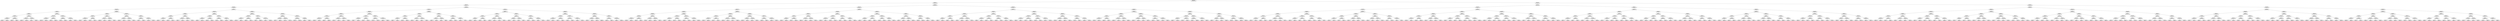 ## [header material...]
## Command to get the layout: "dot -Teps thisfile > thisfile.eps"
graph "test"
{
node [shape="rectangle", fontsize=10, width=".2", height=".2", margin=0];
graph[fontsize=8];

n000 [label="clustersize = 14060
splitting feature:
((-0.0116,0.676)-(-0.657,-0.0615))"] ;
n000 -- n001 ;
n001 [label="clustersize = 7681
splitting feature:
((-0.725,0.842)-(-0.016,-0.686))"] ;
n001 -- n002 ;
n002 [label="clustersize = 3163
splitting feature:
((-0.083,0.399)-(-0.192,-0.183))"] ;
n002 -- n003 ;
n003 [label="clustersize = 2136
splitting feature:
((-0.121,0.918)-(-0.336,0.0612))"] ;
n003 -- n004 ;
n004 [label="clustersize = 1259
splitting feature:
((-0.121,0.304)-(-0.176,0.867))"] ;
n004 -- n005 ;
n005 [label="clustersize = 724
splitting feature:
((0.114,-0.727)-(0.44,-0.279))"] ;
n005 -- n006 ;
n006 [label="clustersize = 277
splitting feature:
((-0.965,-0.0461)-(0.276,0.618))"] ;
n006 -- n007 ;
n007 [label="clustersize = 101
splitting feature:
((0.745,-0.494)-(-0.715,-0.973))"] ;
n007 -- n008 ;
n008 [label="clustersize = 36
splitting feature:
((-0.422,-0.824)-(-0.999,-0.124))"] ;
n008 -- n009 ;
n009 [label="clustersize = 8
pupil avg:
[ 0.07862334  0.07517042]"] ;
n008 -- n010 ;
n010 [label="clustersize = 28
pupil avg:
[ 0.26377964  0.0459108 ]"] ;
n007 -- n011 ;
n011 [label="clustersize = 65
splitting feature:
((-0.936,0.387)-(0.0428,-0.527))"] ;
n011 -- n012 ;
n012 [label="clustersize = 49
pupil avg:
[ 0.36792205 -0.04418897]"] ;
n011 -- n013 ;
n013 [label="clustersize = 16
pupil avg:
[ 0.17552598  0.03012712]"] ;
n006 -- n014 ;
n014 [label="clustersize = 176
splitting feature:
((0.0881,0.267)-(-0.308,-0.819))"] ;
n014 -- n015 ;
n015 [label="clustersize = 150
splitting feature:
((-0.0729,-0.485)-(-0.801,-0.533))"] ;
n015 -- n016 ;
n016 [label="clustersize = 124
pupil avg:
[ 0.33885907  0.06702345]"] ;
n015 -- n017 ;
n017 [label="clustersize = 26
pupil avg:
[ 0.48000752  0.10666816]"] ;
n014 -- n018 ;
n018 [label="clustersize = 26
splitting feature:
((0.943,-0.118)-(-0.016,0.484))"] ;
n018 -- n019 ;
n019 [label="clustersize = 4
pupil avg:
[ 0.78584131  0.03214774]"] ;
n018 -- n020 ;
n020 [label="clustersize = 22
pupil avg:
[ 0.52200082  0.03711405]"] ;
n005 -- n021 ;
n021 [label="clustersize = 447
splitting feature:
((0.235,0.747)-(-0.342,0.206))"] ;
n021 -- n022 ;
n022 [label="clustersize = 296
splitting feature:
((0.334,-0.211)-(0.723,-0.401))"] ;
n022 -- n023 ;
n023 [label="clustersize = 242
splitting feature:
((0.196,-0.175)-(-0.659,-0.497))"] ;
n023 -- n024 ;
n024 [label="clustersize = 202
pupil avg:
[ 0.54821878  0.12033339]"] ;
n023 -- n025 ;
n025 [label="clustersize = 40
pupil avg:
[ 0.44174453  0.04689433]"] ;
n022 -- n026 ;
n026 [label="clustersize = 54
splitting feature:
((0.583,-0.508)-(-0.746,-0.171))"] ;
n026 -- n027 ;
n027 [label="clustersize = 21
pupil avg:
[ 0.47893041  0.20836961]"] ;
n026 -- n028 ;
n028 [label="clustersize = 33
pupil avg:
[ 0.26393545  0.10289281]"] ;
n021 -- n029 ;
n029 [label="clustersize = 151
splitting feature:
((0.145,-0.204)-(-0.469,-0.333))"] ;
n029 -- n030 ;
n030 [label="clustersize = 99
splitting feature:
((-0.746,0.662)-(0.648,0.896))"] ;
n030 -- n031 ;
n031 [label="clustersize = 87
pupil avg:
[ 0.46713241  0.00833262]"] ;
n030 -- n032 ;
n032 [label="clustersize = 12
pupil avg:
[ 0.36543303  0.23060147]"] ;
n029 -- n033 ;
n033 [label="clustersize = 52
splitting feature:
((-0.442,-0.475)-(-0.464,0.625))"] ;
n033 -- n034 ;
n034 [label="clustersize = 18
pupil avg:
[ 0.31032958  0.00699141]"] ;
n033 -- n035 ;
n035 [label="clustersize = 34
pupil avg:
[ 0.36414395 -0.16110893]"] ;
n004 -- n036 ;
n036 [label="clustersize = 535
splitting feature:
((-0.271,0.536)-(-0.538,-0.15))"] ;
n036 -- n037 ;
n037 [label="clustersize = 400
splitting feature:
((-0.187,0.579)-(0.1,0.476))"] ;
n037 -- n038 ;
n038 [label="clustersize = 229
splitting feature:
((-0.44,0.954)-(0.121,0.265))"] ;
n038 -- n039 ;
n039 [label="clustersize = 143
splitting feature:
((-0.35,-0.188)-(0.0942,-0.0385))"] ;
n039 -- n040 ;
n040 [label="clustersize = 68
pupil avg:
[ 0.54314341 -0.15817211]"] ;
n039 -- n041 ;
n041 [label="clustersize = 75
pupil avg:
[ 0.63939604 -0.05030431]"] ;
n038 -- n042 ;
n042 [label="clustersize = 86
splitting feature:
((0.97,0.511)-(0.62,0.938))"] ;
n042 -- n043 ;
n043 [label="clustersize = 16
pupil avg:
[ 0.41221129  0.04114243]"] ;
n042 -- n044 ;
n044 [label="clustersize = 70
pupil avg:
[ 0.61133847  0.02213513]"] ;
n037 -- n045 ;
n045 [label="clustersize = 171
splitting feature:
((-0.613,-0.623)-(-0.0274,-0.492))"] ;
n045 -- n046 ;
n046 [label="clustersize = 49
splitting feature:
((-0.764,0.145)-(-0.141,-0.235))"] ;
n046 -- n047 ;
n047 [label="clustersize = 34
pupil avg:
[ 0.58029943  0.08596815]"] ;
n046 -- n048 ;
n048 [label="clustersize = 15
pupil avg:
[ 0.71633797  0.06126182]"] ;
n045 -- n049 ;
n049 [label="clustersize = 122
splitting feature:
((-0.334,0.267)-(0.25,-0.931))"] ;
n049 -- n050 ;
n050 [label="clustersize = 102
pupil avg:
[ 0.49028303  0.11586875]"] ;
n049 -- n051 ;
n051 [label="clustersize = 20
pupil avg:
[ 0.20277685  0.0775224 ]"] ;
n036 -- n052 ;
n052 [label="clustersize = 135
splitting feature:
((0.0983,-0.103)-(-0.0775,0.388))"] ;
n052 -- n053 ;
n053 [label="clustersize = 65
splitting feature:
((0.436,0.309)-(-0.801,0.328))"] ;
n053 -- n054 ;
n054 [label="clustersize = 25
splitting feature:
((-0.404,0.248)-(-0.497,-0.973))"] ;
n054 -- n055 ;
n055 [label="clustersize = 13
pupil avg:
[ 0.28410959  0.24423304]"] ;
n054 -- n056 ;
n056 [label="clustersize = 12
pupil avg:
[ 0.48479937  0.27821999]"] ;
n053 -- n057 ;
n057 [label="clustersize = 40
splitting feature:
((0.397,-0.462)-(-0.644,0.015))"] ;
n057 -- n058 ;
n058 [label="clustersize = 13
pupil avg:
[ 0.34167771  0.09588157]"] ;
n057 -- n059 ;
n059 [label="clustersize = 27
pupil avg:
[ 0.54434403  0.16807279]"] ;
n052 -- n060 ;
n060 [label="clustersize = 70
splitting feature:
((0.152,0.889)-(0.224,0.634))"] ;
n060 -- n061 ;
n061 [label="clustersize = 25
splitting feature:
((0.155,0.0687)-(0.131,0.453))"] ;
n061 -- n062 ;
n062 [label="clustersize = 7
pupil avg:
[ 0.34033117 -0.07727621]"] ;
n061 -- n063 ;
n063 [label="clustersize = 18
pupil avg:
[ 0.76852049  0.01491612]"] ;
n060 -- n064 ;
n064 [label="clustersize = 45
splitting feature:
((0.645,0.456)-(-0.341,-0.276))"] ;
n064 -- n065 ;
n065 [label="clustersize = 16
pupil avg:
[ 0.46761441  0.16979633]"] ;
n064 -- n066 ;
n066 [label="clustersize = 29
pupil avg:
[ 0.58011223  0.12954715]"] ;
n003 -- n067 ;
n067 [label="clustersize = 877
splitting feature:
((-0.549,-0.55)-(-0.511,0.617))"] ;
n067 -- n068 ;
n068 [label="clustersize = 236
splitting feature:
((-0.982,-0.51)-(0.377,-0.259))"] ;
n068 -- n069 ;
n069 [label="clustersize = 96
splitting feature:
((0.0112,0.1)-(-0.646,-0.742))"] ;
n069 -- n070 ;
n070 [label="clustersize = 39
splitting feature:
((0.585,-0.883)-(0.161,0.523))"] ;
n070 -- n071 ;
n071 [label="clustersize = 8
splitting feature:
((0.191,-0.844)-(0.448,-0.529))"] ;
n071 -- n072 ;
n072 [label="clustersize = 4
pupil avg:
[-0.06635202 -0.13784325]"] ;
n071 -- n073 ;
n073 [label="clustersize = 4
pupil avg:
[ 0.06025641  0.03589744]"] ;
n070 -- n074 ;
n074 [label="clustersize = 31
splitting feature:
((0.236,-0.943)-(-0.944,-0.177))"] ;
n074 -- n075 ;
n075 [label="clustersize = 9
pupil avg:
[ 0.4854587   0.09751552]"] ;
n074 -- n076 ;
n076 [label="clustersize = 22
pupil avg:
[ 0.23667182 -0.04477294]"] ;
n069 -- n077 ;
n077 [label="clustersize = 57
splitting feature:
((-0.737,0.728)-(-0.481,-0.341))"] ;
n077 -- n078 ;
n078 [label="clustersize = 16
splitting feature:
((-0.843,-0.719)-(-0.107,0.669))"] ;
n078 -- n079 ;
n079 [label="clustersize = 8
pupil avg:
[-0.2179806  -0.07281438]"] ;
n078 -- n080 ;
n080 [label="clustersize = 8
pupil avg:
[ 0.38017719 -0.08755799]"] ;
n077 -- n081 ;
n081 [label="clustersize = 41
splitting feature:
((0.812,0.838)-(0.882,-0.109))"] ;
n081 -- n082 ;
n082 [label="clustersize = 20
pupil avg:
[-0.12507591 -0.19285916]"] ;
n081 -- n083 ;
n083 [label="clustersize = 21
pupil avg:
[-0.27923171 -0.1435184 ]"] ;
n068 -- n084 ;
n084 [label="clustersize = 140
splitting feature:
((-0.282,-0.959)-(0.461,0.943))"] ;
n084 -- n085 ;
n085 [label="clustersize = 95
splitting feature:
((0.814,-0.995)-(-0.199,0.477))"] ;
n085 -- n086 ;
n086 [label="clustersize = 9
splitting feature:
((-0.789,0.0375)-(0.408,0.207))"] ;
n086 -- n087 ;
n087 [label="clustersize = 4
pupil avg:
[ 0.32563366 -0.01854435]"] ;
n086 -- n088 ;
n088 [label="clustersize = 5
pupil avg:
[ 0.59688312  0.10095238]"] ;
n085 -- n089 ;
n089 [label="clustersize = 86
splitting feature:
((0.718,0.203)-(-0.0387,-0.377))"] ;
n089 -- n090 ;
n090 [label="clustersize = 19
pupil avg:
[-0.05704906  0.03456886]"] ;
n089 -- n091 ;
n091 [label="clustersize = 67
pupil avg:
[ 0.18752079  0.0058829 ]"] ;
n084 -- n092 ;
n092 [label="clustersize = 45
splitting feature:
((0.356,-0.721)-(0.24,0.535))"] ;
n092 -- n093 ;
n093 [label="clustersize = 16
splitting feature:
((0.228,-0.346)-(0.618,0.642))"] ;
n093 -- n094 ;
n094 [label="clustersize = 10
pupil avg:
[ 0.310295    0.05049988]"] ;
n093 -- n095 ;
n095 [label="clustersize = 6
pupil avg:
[-0.01165948  0.21048807]"] ;
n092 -- n096 ;
n096 [label="clustersize = 29
splitting feature:
((-0.141,0.686)-(0.871,-0.216))"] ;
n096 -- n097 ;
n097 [label="clustersize = 23
pupil avg:
[ 0.33594207  0.05604828]"] ;
n096 -- n098 ;
n098 [label="clustersize = 6
pupil avg:
[ 0.58823888  0.23637987]"] ;
n067 -- n099 ;
n099 [label="clustersize = 641
splitting feature:
((0.498,-0.872)-(-0.835,-0.464))"] ;
n099 -- n100 ;
n100 [label="clustersize = 218
splitting feature:
((-0.565,-0.942)-(0.555,0.39))"] ;
n100 -- n101 ;
n101 [label="clustersize = 44
splitting feature:
((-0.996,0.614)-(0.164,0.0131))"] ;
n101 -- n102 ;
n102 [label="clustersize = 30
splitting feature:
((-0.638,-0.295)-(-0.77,-0.573))"] ;
n102 -- n103 ;
n103 [label="clustersize = 23
pupil avg:
[ 0.55991314 -0.19301386]"] ;
n102 -- n104 ;
n104 [label="clustersize = 7
pupil avg:
[ 0.41558397 -0.19081931]"] ;
n101 -- n105 ;
n105 [label="clustersize = 14
splitting feature:
((-0.593,-0.559)-(-0.351,-0.44))"] ;
n105 -- n106 ;
n106 [label="clustersize = 7
pupil avg:
[ 0.54830393 -0.08266602]"] ;
n105 -- n107 ;
n107 [label="clustersize = 7
pupil avg:
[ 0.43077046  0.21876296]"] ;
n100 -- n108 ;
n108 [label="clustersize = 174
splitting feature:
((0.74,0.738)-(-0.178,-0.63))"] ;
n108 -- n109 ;
n109 [label="clustersize = 80
splitting feature:
((-0.869,0.166)-(0.196,-0.345))"] ;
n109 -- n110 ;
n110 [label="clustersize = 22
pupil avg:
[ 0.44125922  0.01264762]"] ;
n109 -- n111 ;
n111 [label="clustersize = 58
pupil avg:
[ 0.55602363  0.24066849]"] ;
n108 -- n112 ;
n112 [label="clustersize = 94
splitting feature:
((0.0694,-0.811)-(-0.1,0.0106))"] ;
n112 -- n113 ;
n113 [label="clustersize = 8
pupil avg:
[ 0.53011233  0.01194973]"] ;
n112 -- n114 ;
n114 [label="clustersize = 86
pupil avg:
[ 0.30337052  0.15609674]"] ;
n099 -- n115 ;
n115 [label="clustersize = 423
splitting feature:
((-0.446,-0.174)-(-0.426,0.84))"] ;
n115 -- n116 ;
n116 [label="clustersize = 134
splitting feature:
((0.782,0.893)-(-0.962,-0.336))"] ;
n116 -- n117 ;
n117 [label="clustersize = 25
splitting feature:
((0.988,0.101)-(0.358,-0.348))"] ;
n117 -- n118 ;
n118 [label="clustersize = 6
pupil avg:
[ 0.14015349  0.17740839]"] ;
n117 -- n119 ;
n119 [label="clustersize = 19
pupil avg:
[ 0.47999586  0.03991898]"] ;
n116 -- n120 ;
n120 [label="clustersize = 109
splitting feature:
((-0.326,0.816)-(0.494,-0.0291))"] ;
n120 -- n121 ;
n121 [label="clustersize = 80
pupil avg:
[ 0.25319779 -0.17866605]"] ;
n120 -- n122 ;
n122 [label="clustersize = 29
pupil avg:
[ 0.02821477  0.01703663]"] ;
n115 -- n123 ;
n123 [label="clustersize = 289
splitting feature:
((0.636,0.924)-(0.978,0.0814))"] ;
n123 -- n124 ;
n124 [label="clustersize = 194
splitting feature:
((-0.169,0.174)-(-0.539,0.685))"] ;
n124 -- n125 ;
n125 [label="clustersize = 102
pupil avg:
[ 0.38069214 -0.10845091]"] ;
n124 -- n126 ;
n126 [label="clustersize = 92
pupil avg:
[ 0.55531276 -0.12596866]"] ;
n123 -- n127 ;
n127 [label="clustersize = 95
splitting feature:
((0.627,0.239)-(0.33,0.973))"] ;
n127 -- n128 ;
n128 [label="clustersize = 61
pupil avg:
[ 0.18516575 -0.0986745 ]"] ;
n127 -- n129 ;
n129 [label="clustersize = 34
pupil avg:
[ 0.37040088 -0.13977873]"] ;
n002 -- n130 ;
n130 [label="clustersize = 1027
splitting feature:
((-0.232,-0.272)-(-0.633,0.451))"] ;
n130 -- n131 ;
n131 [label="clustersize = 740
splitting feature:
((-0.227,-0.217)-(0.277,0.753))"] ;
n131 -- n132 ;
n132 [label="clustersize = 657
splitting feature:
((-0.00247,0.969)-(-0.238,-0.824))"] ;
n132 -- n133 ;
n133 [label="clustersize = 272
splitting feature:
((-0.883,-0.0158)-(-0.34,-0.564))"] ;
n133 -- n134 ;
n134 [label="clustersize = 171
splitting feature:
((-0.311,-0.227)-(-0.983,0.639))"] ;
n134 -- n135 ;
n135 [label="clustersize = 108
splitting feature:
((0.369,0.413)-(-0.182,-0.608))"] ;
n135 -- n136 ;
n136 [label="clustersize = 49
pupil avg:
[ 0.28931206 -0.06053183]"] ;
n135 -- n137 ;
n137 [label="clustersize = 59
pupil avg:
[ 0.03750674 -0.0713671 ]"] ;
n134 -- n138 ;
n138 [label="clustersize = 63
splitting feature:
((-0.646,0.729)-(-0.902,-0.361))"] ;
n138 -- n139 ;
n139 [label="clustersize = 27
pupil avg:
[ 0.59905966 -0.12837801]"] ;
n138 -- n140 ;
n140 [label="clustersize = 36
pupil avg:
[ 0.35698529 -0.0846921 ]"] ;
n133 -- n141 ;
n141 [label="clustersize = 101
splitting feature:
((-0.135,-0.0501)-(0.413,-0.545))"] ;
n141 -- n142 ;
n142 [label="clustersize = 74
splitting feature:
((0.0549,-0.662)-(-0.481,-0.656))"] ;
n142 -- n143 ;
n143 [label="clustersize = 28
pupil avg:
[ 0.22654418  0.02531648]"] ;
n142 -- n144 ;
n144 [label="clustersize = 46
pupil avg:
[ 0.07421616 -0.15117943]"] ;
n141 -- n145 ;
n145 [label="clustersize = 27
splitting feature:
((-0.505,0.606)-(-0.123,-0.991))"] ;
n145 -- n146 ;
n146 [label="clustersize = 7
pupil avg:
[ 0.2391383  -0.23775934]"] ;
n145 -- n147 ;
n147 [label="clustersize = 20
pupil avg:
[-0.27153265  0.03053071]"] ;
n132 -- n148 ;
n148 [label="clustersize = 385
splitting feature:
((-0.757,0.783)-(-0.329,-0.159))"] ;
n148 -- n149 ;
n149 [label="clustersize = 85
splitting feature:
((-0.219,-0.675)-(-0.313,-0.236))"] ;
n149 -- n150 ;
n150 [label="clustersize = 35
splitting feature:
((-0.317,0.632)-(-0.583,0.331))"] ;
n150 -- n151 ;
n151 [label="clustersize = 27
pupil avg:
[ 0.11604156 -0.07711407]"] ;
n150 -- n152 ;
n152 [label="clustersize = 8
pupil avg:
[-0.21892782  0.05400651]"] ;
n149 -- n153 ;
n153 [label="clustersize = 50
splitting feature:
((-0.802,0.88)-(-0.139,0.121))"] ;
n153 -- n154 ;
n154 [label="clustersize = 25
pupil avg:
[ 0.51521687 -0.10981217]"] ;
n153 -- n155 ;
n155 [label="clustersize = 25
pupil avg:
[ 0.16301136 -0.04149205]"] ;
n148 -- n156 ;
n156 [label="clustersize = 300
splitting feature:
((-0.975,-0.466)-(0.0111,0.223))"] ;
n156 -- n157 ;
n157 [label="clustersize = 143
splitting feature:
((-0.617,0.963)-(0.974,0.393))"] ;
n157 -- n158 ;
n158 [label="clustersize = 113
pupil avg:
[-0.09717037 -0.14463315]"] ;
n157 -- n159 ;
n159 [label="clustersize = 30
pupil avg:
[-0.24310122 -0.10842823]"] ;
n156 -- n160 ;
n160 [label="clustersize = 157
splitting feature:
((0.0438,-0.437)-(-0.394,-0.0723))"] ;
n160 -- n161 ;
n161 [label="clustersize = 37
pupil avg:
[-0.19430659 -0.00022582]"] ;
n160 -- n162 ;
n162 [label="clustersize = 120
pupil avg:
[ 0.05797693 -0.0621067 ]"] ;
n131 -- n163 ;
n163 [label="clustersize = 83
splitting feature:
((0.613,-0.93)-(0.583,0.554))"] ;
n163 -- n164 ;
n164 [label="clustersize = 35
splitting feature:
((-0.705,0.5)-(-0.532,-0.564))"] ;
n164 -- n165 ;
n165 [label="clustersize = 19
splitting feature:
((0.74,0.725)-(0.762,0.0226))"] ;
n165 -- n166 ;
n166 [label="clustersize = 9
splitting feature:
((0.161,-0.985)-(0.103,-0.213))"] ;
n166 -- n167 ;
n167 [label="clustersize = 5
pupil avg:
[ 0.31017966  0.01474497]"] ;
n166 -- n168 ;
n168 [label="clustersize = 4
pupil avg:
[-0.1074056   0.00384193]"] ;
n165 -- n169 ;
n169 [label="clustersize = 10
splitting feature:
((-0.451,-0.98)-(0.206,-0.979))"] ;
n169 -- n170 ;
n170 [label="clustersize = 4
pupil avg:
[ 0.76330121  0.03663594]"] ;
n169 -- n171 ;
n171 [label="clustersize = 6
pupil avg:
[ 0.42830988  0.16872595]"] ;
n164 -- n172 ;
n172 [label="clustersize = 16
splitting feature:
((0.101,-0.263)-(-0.938,0.141))"] ;
n172 -- n173 ;
n173 [label="clustersize = 8
splitting feature:
((0.508,0.891)-(-0.114,-0.243))"] ;
n173 -- n174 ;
n174 [label="clustersize = 4
pupil avg:
[-0.30046207  0.19866215]"] ;
n173 -- n175 ;
n175 [label="clustersize = 4
pupil avg:
[-0.12934662  0.0870072 ]"] ;
n172 -- n176 ;
n176 [label="clustersize = 8
splitting feature:
((-0.644,0.148)-(-0.453,0.324))"] ;
n176 -- n177 ;
n177 [label="clustersize = 4
pupil avg:
[ 0.08016946  0.08177821]"] ;
n176 -- n178 ;
n178 [label="clustersize = 4
pupil avg:
[-0.11046726 -0.22567727]"] ;
n163 -- n179 ;
n179 [label="clustersize = 48
splitting feature:
((-0.86,0.401)-(0.803,-0.313))"] ;
n179 -- n180 ;
n180 [label="clustersize = 29
splitting feature:
((-0.0989,0.45)-(0.374,0.831))"] ;
n180 -- n181 ;
n181 [label="clustersize = 11
splitting feature:
((-0.897,0.933)-(-0.941,-0.898))"] ;
n181 -- n182 ;
n182 [label="clustersize = 6
pupil avg:
[ 0.50007253  0.07179548]"] ;
n181 -- n183 ;
n183 [label="clustersize = 5
pupil avg:
[ 0.12906767 -0.1565221 ]"] ;
n180 -- n184 ;
n184 [label="clustersize = 18
splitting feature:
((0.361,-0.988)-(0.879,0.295))"] ;
n184 -- n185 ;
n185 [label="clustersize = 6
pupil avg:
[ 0.47519583  0.1624472 ]"] ;
n184 -- n186 ;
n186 [label="clustersize = 12
pupil avg:
[ 0.74309594  0.055411  ]"] ;
n179 -- n187 ;
n187 [label="clustersize = 19
splitting feature:
((0.0578,0.563)-(-0.0695,-0.188))"] ;
n187 -- n188 ;
n188 [label="clustersize = 10
splitting feature:
((0.304,0.746)-(0.561,0.527))"] ;
n188 -- n189 ;
n189 [label="clustersize = 6
pupil avg:
[ 0.59356261  0.24356261]"] ;
n188 -- n190 ;
n190 [label="clustersize = 4
pupil avg:
[ 0.39597218  0.3001304 ]"] ;
n187 -- n191 ;
n191 [label="clustersize = 9
splitting feature:
((-0.325,-0.569)-(-0.217,0.179))"] ;
n191 -- n192 ;
n192 [label="clustersize = 5
pupil avg:
[-0.26683643  0.23019438]"] ;
n191 -- n193 ;
n193 [label="clustersize = 4
pupil avg:
[ 0.21160074  0.23767165]"] ;
n130 -- n194 ;
n194 [label="clustersize = 287
splitting feature:
((0.522,0.812)-(-0.205,0.582))"] ;
n194 -- n195 ;
n195 [label="clustersize = 78
splitting feature:
((0.649,0.0955)-(-0.917,-0.0632))"] ;
n195 -- n196 ;
n196 [label="clustersize = 46
splitting feature:
((-0.577,0.164)-(0.11,0.938))"] ;
n196 -- n197 ;
n197 [label="clustersize = 21
splitting feature:
((-0.423,-0.989)-(-0.156,-0.922))"] ;
n197 -- n198 ;
n198 [label="clustersize = 12
splitting feature:
((0.224,0.789)-(0.226,0.377))"] ;
n198 -- n199 ;
n199 [label="clustersize = 8
pupil avg:
[ 0.63974676  0.30200086]"] ;
n198 -- n200 ;
n200 [label="clustersize = 4
pupil avg:
[ 0.49542298  0.34201389]"] ;
n197 -- n201 ;
n201 [label="clustersize = 9
splitting feature:
((-0.157,-0.373)-(0.569,0.224))"] ;
n201 -- n202 ;
n202 [label="clustersize = 5
pupil avg:
[ 0.51082251  0.25829726]"] ;
n201 -- n203 ;
n203 [label="clustersize = 4
pupil avg:
[ 0.19378853  0.2277281 ]"] ;
n196 -- n204 ;
n204 [label="clustersize = 25
splitting feature:
((-0.442,0.402)-(0.276,0.448))"] ;
n204 -- n205 ;
n205 [label="clustersize = 9
splitting feature:
((0.438,-0.484)-(0.793,-0.897))"] ;
n205 -- n206 ;
n206 [label="clustersize = 5
pupil avg:
[ 0.75867647  0.29862745]"] ;
n205 -- n207 ;
n207 [label="clustersize = 4
pupil avg:
[ 0.88256579  0.13656798]"] ;
n204 -- n208 ;
n208 [label="clustersize = 16
splitting feature:
((0.318,0.248)-(0.47,0.548))"] ;
n208 -- n209 ;
n209 [label="clustersize = 5
pupil avg:
[ 0.51272571  0.18742512]"] ;
n208 -- n210 ;
n210 [label="clustersize = 11
pupil avg:
[ 0.63204438  0.27779789]"] ;
n195 -- n211 ;
n211 [label="clustersize = 32
splitting feature:
((0.578,0.95)-(-0.272,-0.148))"] ;
n211 -- n212 ;
n212 [label="clustersize = 16
splitting feature:
((0.0836,-0.346)-(0.141,-0.466))"] ;
n212 -- n213 ;
n213 [label="clustersize = 8
splitting feature:
((-0.484,-0.559)-(-0.362,-0.927))"] ;
n213 -- n214 ;
n214 [label="clustersize = 4
pupil avg:
[ 0.42563116  0.22446121]"] ;
n213 -- n215 ;
n215 [label="clustersize = 4
pupil avg:
[ 0.6139349   0.21281604]"] ;
n212 -- n216 ;
n216 [label="clustersize = 8
splitting feature:
((-0.407,-0.408)-(-0.864,0.574))"] ;
n216 -- n217 ;
n217 [label="clustersize = 4
pupil avg:
[ 0.38240141  0.1922719 ]"] ;
n216 -- n218 ;
n218 [label="clustersize = 4
pupil avg:
[ 0.23786091  0.21723412]"] ;
n211 -- n219 ;
n219 [label="clustersize = 16
splitting feature:
((-0.945,-0.655)-(0.156,0.516))"] ;
n219 -- n220 ;
n220 [label="clustersize = 8
splitting feature:
((-0.671,-0.617)-(0.141,-0.665))"] ;
n220 -- n221 ;
n221 [label="clustersize = 4
pupil avg:
[ 0.1566361  -0.12611004]"] ;
n220 -- n222 ;
n222 [label="clustersize = 4
pupil avg:
[-0.25865219  0.02293992]"] ;
n219 -- n223 ;
n223 [label="clustersize = 8
splitting feature:
((-0.89,0.392)-(0.256,0.658))"] ;
n223 -- n224 ;
n224 [label="clustersize = 4
pupil avg:
[ 0.21293977 -0.08881187]"] ;
n223 -- n225 ;
n225 [label="clustersize = 4
pupil avg:
[ 0.70424242  0.09731602]"] ;
n194 -- n226 ;
n226 [label="clustersize = 209
splitting feature:
((0.824,0.866)-(-0.631,-0.63))"] ;
n226 -- n227 ;
n227 [label="clustersize = 64
splitting feature:
((-0.372,-0.622)-(0.653,0.0784))"] ;
n227 -- n228 ;
n228 [label="clustersize = 21
splitting feature:
((0.0175,0.397)-(-0.285,0.117))"] ;
n228 -- n229 ;
n229 [label="clustersize = 9
splitting feature:
((0.903,-0.0129)-(-0.653,-0.983))"] ;
n229 -- n230 ;
n230 [label="clustersize = 4
pupil avg:
[-0.01687214  0.15906342]"] ;
n229 -- n231 ;
n231 [label="clustersize = 5
pupil avg:
[ 0.52285714 -0.02571429]"] ;
n228 -- n232 ;
n232 [label="clustersize = 12
splitting feature:
((0.444,0.29)-(-0.0279,-0.678))"] ;
n232 -- n233 ;
n233 [label="clustersize = 8
pupil avg:
[ 0.72780231 -0.01204185]"] ;
n232 -- n234 ;
n234 [label="clustersize = 4
pupil avg:
[ 0.49274685 -0.04897917]"] ;
n227 -- n235 ;
n235 [label="clustersize = 43
splitting feature:
((-0.00142,0.0374)-(-0.712,-0.173))"] ;
n235 -- n236 ;
n236 [label="clustersize = 26
splitting feature:
((0.956,0.371)-(-0.157,-0.519))"] ;
n236 -- n237 ;
n237 [label="clustersize = 14
pupil avg:
[ 0.65577739 -0.10646775]"] ;
n236 -- n238 ;
n238 [label="clustersize = 12
pupil avg:
[ 0.51255032  0.07622275]"] ;
n235 -- n239 ;
n239 [label="clustersize = 17
splitting feature:
((0.709,-0.00108)-(0.784,-0.964))"] ;
n239 -- n240 ;
n240 [label="clustersize = 8
pupil avg:
[ 0.52249989 -0.18391623]"] ;
n239 -- n241 ;
n241 [label="clustersize = 9
pupil avg:
[ 0.75753127 -0.24335257]"] ;
n226 -- n242 ;
n242 [label="clustersize = 145
splitting feature:
((-0.373,0.582)-(-0.105,-0.394))"] ;
n242 -- n243 ;
n243 [label="clustersize = 102
splitting feature:
((-0.33,-0.635)-(-0.583,0.387))"] ;
n243 -- n244 ;
n244 [label="clustersize = 21
splitting feature:
((-0.324,-0.45)-(-0.462,0.754))"] ;
n244 -- n245 ;
n245 [label="clustersize = 12
pupil avg:
[ 0.02454225 -0.17951932]"] ;
n244 -- n246 ;
n246 [label="clustersize = 9
pupil avg:
[ 0.41015891 -0.1768932 ]"] ;
n243 -- n247 ;
n247 [label="clustersize = 81
splitting feature:
((0.672,0.598)-(-0.153,-0.37))"] ;
n247 -- n248 ;
n248 [label="clustersize = 19
pupil avg:
[ 0.24431833 -0.13258825]"] ;
n247 -- n249 ;
n249 [label="clustersize = 62
pupil avg:
[ 0.56983595 -0.16859741]"] ;
n242 -- n250 ;
n250 [label="clustersize = 43
splitting feature:
((-0.388,-0.156)-(0.181,0.442))"] ;
n250 -- n251 ;
n251 [label="clustersize = 18
splitting feature:
((0.967,-0.214)-(-0.89,-0.903))"] ;
n251 -- n252 ;
n252 [label="clustersize = 9
pupil avg:
[ 0.06966401  0.04789654]"] ;
n251 -- n253 ;
n253 [label="clustersize = 9
pupil avg:
[-0.21310095 -0.17804259]"] ;
n250 -- n254 ;
n254 [label="clustersize = 25
splitting feature:
((-0.0395,-0.961)-(-0.809,0.865))"] ;
n254 -- n255 ;
n255 [label="clustersize = 4
pupil avg:
[-0.08333333 -0.06150794]"] ;
n254 -- n256 ;
n256 [label="clustersize = 21
pupil avg:
[ 0.34391508  0.04663553]"] ;
n001 -- n257 ;
n257 [label="clustersize = 4518
splitting feature:
((0.55,0.398)-(-0.954,-0.0344))"] ;
n257 -- n258 ;
n258 [label="clustersize = 1961
splitting feature:
((0.396,-0.0478)-(-0.615,-0.24))"] ;
n258 -- n259 ;
n259 [label="clustersize = 1312
splitting feature:
((-0.0555,0.817)-(0.17,-0.617))"] ;
n259 -- n260 ;
n260 [label="clustersize = 670
splitting feature:
((-0.39,0.831)-(0.0152,-0.57))"] ;
n260 -- n261 ;
n261 [label="clustersize = 320
splitting feature:
((0.631,0.553)-(-0.399,-0.296))"] ;
n261 -- n262 ;
n262 [label="clustersize = 152
splitting feature:
((0.398,0.118)-(0.39,0.686))"] ;
n262 -- n263 ;
n263 [label="clustersize = 55
splitting feature:
((-0.273,-0.476)-(0.0204,-0.936))"] ;
n263 -- n264 ;
n264 [label="clustersize = 33
pupil avg:
[ 0.25257807  0.26342081]"] ;
n263 -- n265 ;
n265 [label="clustersize = 22
pupil avg:
[ 0.43532907  0.24050104]"] ;
n262 -- n266 ;
n266 [label="clustersize = 97
splitting feature:
((-0.0808,0.328)-(0.204,0.864))"] ;
n266 -- n267 ;
n267 [label="clustersize = 40
pupil avg:
[ 0.42941366  0.1899795 ]"] ;
n266 -- n268 ;
n268 [label="clustersize = 57
pupil avg:
[ 0.61868207  0.2837927 ]"] ;
n261 -- n269 ;
n269 [label="clustersize = 168
splitting feature:
((0.16,0.0878)-(-0.118,0.844))"] ;
n269 -- n270 ;
n270 [label="clustersize = 99
splitting feature:
((-0.347,-0.213)-(-0.0287,0.38))"] ;
n270 -- n271 ;
n271 [label="clustersize = 38
pupil avg:
[ 0.071567   0.0884052]"] ;
n270 -- n272 ;
n272 [label="clustersize = 61
pupil avg:
[ 0.35540612  0.18776059]"] ;
n269 -- n273 ;
n273 [label="clustersize = 69
splitting feature:
((0.636,0.342)-(-0.846,0.557))"] ;
n273 -- n274 ;
n274 [label="clustersize = 51
pupil avg:
[ 0.56793698  0.05946587]"] ;
n273 -- n275 ;
n275 [label="clustersize = 18
pupil avg:
[ 0.13976416 -0.11723131]"] ;
n260 -- n276 ;
n276 [label="clustersize = 350
splitting feature:
((0.101,0.512)-(-0.323,-0.577))"] ;
n276 -- n277 ;
n277 [label="clustersize = 240
splitting feature:
((-0.55,-0.297)-(-0.643,0.389))"] ;
n277 -- n278 ;
n278 [label="clustersize = 127
splitting feature:
((-0.585,0.571)-(0.785,-0.749))"] ;
n278 -- n279 ;
n279 [label="clustersize = 56
pupil avg:
[-0.03038032  0.129013  ]"] ;
n278 -- n280 ;
n280 [label="clustersize = 71
pupil avg:
[ 0.20479594  0.22870205]"] ;
n277 -- n281 ;
n281 [label="clustersize = 113
splitting feature:
((0.842,0.141)-(0.659,-0.51))"] ;
n281 -- n282 ;
n282 [label="clustersize = 59
pupil avg:
[ 0.14548841  0.10103606]"] ;
n281 -- n283 ;
n283 [label="clustersize = 54
pupil avg:
[ 0.37121056  0.15452312]"] ;
n276 -- n284 ;
n284 [label="clustersize = 110
splitting feature:
((0.956,0.813)-(-0.268,0.504))"] ;
n284 -- n285 ;
n285 [label="clustersize = 17
splitting feature:
((-0.721,-0.988)-(-0.219,-0.552))"] ;
n285 -- n286 ;
n286 [label="clustersize = 4
pupil avg:
[ 0.02242063  0.34350198]"] ;
n285 -- n287 ;
n287 [label="clustersize = 13
pupil avg:
[-0.27413847  0.08551248]"] ;
n284 -- n288 ;
n288 [label="clustersize = 93
splitting feature:
((0.858,0.797)-(0.328,0.894))"] ;
n288 -- n289 ;
n289 [label="clustersize = 27
pupil avg:
[ 0.16113298  0.0957836 ]"] ;
n288 -- n290 ;
n290 [label="clustersize = 66
pupil avg:
[ 0.02900324  0.0385803 ]"] ;
n259 -- n291 ;
n291 [label="clustersize = 642
splitting feature:
((0.498,-0.531)-(0.223,0.899))"] ;
n291 -- n292 ;
n292 [label="clustersize = 361
splitting feature:
((-0.32,-0.691)-(-0.384,0.428))"] ;
n292 -- n293 ;
n293 [label="clustersize = 229
splitting feature:
((0.135,-0.081)-(0.292,0.819))"] ;
n293 -- n294 ;
n294 [label="clustersize = 212
splitting feature:
((-0.364,-0.264)-(0.212,-0.479))"] ;
n294 -- n295 ;
n295 [label="clustersize = 76
pupil avg:
[-0.15151406  0.16892063]"] ;
n294 -- n296 ;
n296 [label="clustersize = 136
pupil avg:
[-0.29589592  0.23673037]"] ;
n293 -- n297 ;
n297 [label="clustersize = 17
splitting feature:
((-0.646,-0.433)-(-0.707,-0.0383))"] ;
n297 -- n298 ;
n298 [label="clustersize = 11
pupil avg:
[-0.05388811  0.16301416]"] ;
n297 -- n299 ;
n299 [label="clustersize = 6
pupil avg:
[ 0.36379827  0.19153733]"] ;
n292 -- n300 ;
n300 [label="clustersize = 132
splitting feature:
((-0.396,0.683)-(0.915,-0.3))"] ;
n300 -- n301 ;
n301 [label="clustersize = 93
splitting feature:
((-0.409,-0.587)-(-0.415,0.0286))"] ;
n301 -- n302 ;
n302 [label="clustersize = 10
pupil avg:
[-0.28820864  0.06453389]"] ;
n301 -- n303 ;
n303 [label="clustersize = 83
pupil avg:
[ 0.09332517  0.2120283 ]"] ;
n300 -- n304 ;
n304 [label="clustersize = 39
splitting feature:
((-0.916,-0.546)-(0.235,0.888))"] ;
n304 -- n305 ;
n305 [label="clustersize = 14
pupil avg:
[-0.26284716  0.17910716]"] ;
n304 -- n306 ;
n306 [label="clustersize = 25
pupil avg:
[-0.01981609  0.30807499]"] ;
n291 -- n307 ;
n307 [label="clustersize = 281
splitting feature:
((-0.552,-0.38)-(0.663,0.573))"] ;
n307 -- n308 ;
n308 [label="clustersize = 132
splitting feature:
((0.362,-0.245)-(-0.589,0.332))"] ;
n308 -- n309 ;
n309 [label="clustersize = 94
splitting feature:
((0.0216,0.63)-(-0.892,-0.837))"] ;
n309 -- n310 ;
n310 [label="clustersize = 86
pupil avg:
[-0.0682805   0.18351948]"] ;
n309 -- n311 ;
n311 [label="clustersize = 8
pupil avg:
[ 0.1869365   0.14333716]"] ;
n308 -- n312 ;
n312 [label="clustersize = 38
splitting feature:
((-0.587,0.746)-(-0.035,0.372))"] ;
n312 -- n313 ;
n313 [label="clustersize = 7
pupil avg:
[ 0.29446237  0.3350554 ]"] ;
n312 -- n314 ;
n314 [label="clustersize = 31
pupil avg:
[ 0.09157795  0.16547761]"] ;
n307 -- n315 ;
n315 [label="clustersize = 149
splitting feature:
((0.127,0.916)-(0.17,-0.454))"] ;
n315 -- n316 ;
n316 [label="clustersize = 65
splitting feature:
((-0.0277,0.101)-(-0.306,0.81))"] ;
n316 -- n317 ;
n317 [label="clustersize = 48
pupil avg:
[ 0.25982433  0.23542062]"] ;
n316 -- n318 ;
n318 [label="clustersize = 17
pupil avg:
[ 0.62224929  0.32424918]"] ;
n315 -- n319 ;
n319 [label="clustersize = 84
splitting feature:
((-0.352,0.604)-(-0.257,-0.932))"] ;
n319 -- n320 ;
n320 [label="clustersize = 48
pupil avg:
[ 0.17695838  0.22799856]"] ;
n319 -- n321 ;
n321 [label="clustersize = 36
pupil avg:
[-0.08101876  0.20132344]"] ;
n258 -- n322 ;
n322 [label="clustersize = 649
splitting feature:
((-0.28,-0.266)-(-0.521,0.441))"] ;
n322 -- n323 ;
n323 [label="clustersize = 381
splitting feature:
((0.723,-0.107)-(0.982,0.437))"] ;
n323 -- n324 ;
n324 [label="clustersize = 270
splitting feature:
((0.524,0.302)-(-0.441,-0.284))"] ;
n324 -- n325 ;
n325 [label="clustersize = 44
splitting feature:
((0.108,0.9)-(-0.122,0.186))"] ;
n325 -- n326 ;
n326 [label="clustersize = 16
splitting feature:
((0.578,-0.25)-(-0.553,-0.477))"] ;
n326 -- n327 ;
n327 [label="clustersize = 10
pupil avg:
[ 0.34274694  0.28900087]"] ;
n326 -- n328 ;
n328 [label="clustersize = 6
pupil avg:
[ 0.72643526  0.15902664]"] ;
n325 -- n329 ;
n329 [label="clustersize = 28
splitting feature:
((-0.663,-0.203)-(-0.669,-0.671))"] ;
n329 -- n330 ;
n330 [label="clustersize = 11
pupil avg:
[-0.03147345  0.14057635]"] ;
n329 -- n331 ;
n331 [label="clustersize = 17
pupil avg:
[ 0.22963196  0.26266557]"] ;
n324 -- n332 ;
n332 [label="clustersize = 226
splitting feature:
((-0.0707,0.707)-(-0.393,0.15))"] ;
n332 -- n333 ;
n333 [label="clustersize = 121
splitting feature:
((0.0741,-0.48)-(-0.878,-0.354))"] ;
n333 -- n334 ;
n334 [label="clustersize = 111
pupil avg:
[ 0.17065886  0.00396836]"] ;
n333 -- n335 ;
n335 [label="clustersize = 10
pupil avg:
[ 0.52270883  0.02386747]"] ;
n332 -- n336 ;
n336 [label="clustersize = 105
splitting feature:
((0.948,-0.311)-(-0.45,0.62))"] ;
n336 -- n337 ;
n337 [label="clustersize = 24
pupil avg:
[-0.26684291  0.03892522]"] ;
n336 -- n338 ;
n338 [label="clustersize = 81
pupil avg:
[-0.02571492 -0.06116604]"] ;
n323 -- n339 ;
n339 [label="clustersize = 111
splitting feature:
((-0.538,-0.829)-(-0.64,0.704))"] ;
n339 -- n340 ;
n340 [label="clustersize = 89
splitting feature:
((0.589,0.131)-(0.911,-0.828))"] ;
n340 -- n341 ;
n341 [label="clustersize = 52
splitting feature:
((0.192,-0.925)-(-0.284,0.585))"] ;
n341 -- n342 ;
n342 [label="clustersize = 25
pupil avg:
[-0.37753154  0.04859662]"] ;
n341 -- n343 ;
n343 [label="clustersize = 27
pupil avg:
[-0.14127664 -0.11752262]"] ;
n340 -- n344 ;
n344 [label="clustersize = 37
splitting feature:
((0.702,0.998)-(-0.547,-0.162))"] ;
n344 -- n345 ;
n345 [label="clustersize = 11
pupil avg:
[ 0.18497217 -0.0067938 ]"] ;
n344 -- n346 ;
n346 [label="clustersize = 26
pupil avg:
[-0.10911222 -0.08770466]"] ;
n339 -- n347 ;
n347 [label="clustersize = 22
splitting feature:
((0.729,0.904)-(-0.792,-0.81))"] ;
n347 -- n348 ;
n348 [label="clustersize = 11
splitting feature:
((0.135,-0.476)-(-0.867,0.411))"] ;
n348 -- n349 ;
n349 [label="clustersize = 4
pupil avg:
[ 0.15122484  0.11175115]"] ;
n348 -- n350 ;
n350 [label="clustersize = 7
pupil avg:
[ 0.58166484 -0.05807308]"] ;
n347 -- n351 ;
n351 [label="clustersize = 11
splitting feature:
((0.264,0.332)-(0.321,0.707))"] ;
n351 -- n352 ;
n352 [label="clustersize = 7
pupil avg:
[ 0.12521728 -0.00193327]"] ;
n351 -- n353 ;
n353 [label="clustersize = 4
pupil avg:
[-0.19620633  0.04059829]"] ;
n322 -- n354 ;
n354 [label="clustersize = 268
splitting feature:
((-0.283,0.824)-(-0.198,0.189))"] ;
n354 -- n355 ;
n355 [label="clustersize = 121
splitting feature:
((-0.141,-0.293)-(-0.0206,0.346))"] ;
n355 -- n356 ;
n356 [label="clustersize = 20
splitting feature:
((-0.766,-0.987)-(0.238,-0.113))"] ;
n356 -- n357 ;
n357 [label="clustersize = 10
splitting feature:
((0.962,-0.546)-(0.698,0.821))"] ;
n357 -- n358 ;
n358 [label="clustersize = 4
pupil avg:
[ 0.59920378 -0.19927126]"] ;
n357 -- n359 ;
n359 [label="clustersize = 6
pupil avg:
[-0.06769223 -0.16973319]"] ;
n356 -- n360 ;
n360 [label="clustersize = 10
splitting feature:
((-0.58,-0.942)-(-0.374,-0.779))"] ;
n360 -- n361 ;
n361 [label="clustersize = 4
pupil avg:
[-0.40220576  0.14589114]"] ;
n360 -- n362 ;
n362 [label="clustersize = 6
pupil avg:
[ 0.12666445  0.11591826]"] ;
n355 -- n363 ;
n363 [label="clustersize = 101
splitting feature:
((0.328,-0.923)-(-0.452,0.0541))"] ;
n363 -- n364 ;
n364 [label="clustersize = 27
splitting feature:
((-0.77,0.0516)-(-0.287,0.13))"] ;
n364 -- n365 ;
n365 [label="clustersize = 8
pupil avg:
[ 0.29442082  0.16902561]"] ;
n364 -- n366 ;
n366 [label="clustersize = 19
pupil avg:
[ 0.52506249  0.08838723]"] ;
n363 -- n367 ;
n367 [label="clustersize = 74
splitting feature:
((0.386,0.698)-(0.299,0.476))"] ;
n367 -- n368 ;
n368 [label="clustersize = 17
pupil avg:
[ 0.145312    0.08168046]"] ;
n367 -- n369 ;
n369 [label="clustersize = 57
pupil avg:
[ 0.32668067  0.16854883]"] ;
n354 -- n370 ;
n370 [label="clustersize = 147
splitting feature:
((0.377,0.949)-(-0.0272,-0.44))"] ;
n370 -- n371 ;
n371 [label="clustersize = 23
splitting feature:
((0.698,-0.457)-(-0.62,-0.465))"] ;
n371 -- n372 ;
n372 [label="clustersize = 10
splitting feature:
((0.699,0.913)-(0.207,-0.814))"] ;
n372 -- n373 ;
n373 [label="clustersize = 4
pupil avg:
[ 0.6029459   0.19448597]"] ;
n372 -- n374 ;
n374 [label="clustersize = 6
pupil avg:
[ 0.34335388  0.21205767]"] ;
n371 -- n375 ;
n375 [label="clustersize = 13
splitting feature:
((0.959,-0.0838)-(-0.824,-0.373))"] ;
n375 -- n376 ;
n376 [label="clustersize = 8
pupil avg:
[ 0.11354909 -0.0687826 ]"] ;
n375 -- n377 ;
n377 [label="clustersize = 5
pupil avg:
[ 0.32355948  0.03430663]"] ;
n370 -- n378 ;
n378 [label="clustersize = 124
splitting feature:
((0.165,0.0569)-(0.839,0.588))"] ;
n378 -- n379 ;
n379 [label="clustersize = 113
splitting feature:
((-0.57,0.615)-(0.367,-0.015))"] ;
n379 -- n380 ;
n380 [label="clustersize = 80
pupil avg:
[ 0.16436845  0.03985302]"] ;
n379 -- n381 ;
n381 [label="clustersize = 33
pupil avg:
[ 0.0536064   0.08389536]"] ;
n378 -- n382 ;
n382 [label="clustersize = 11
splitting feature:
((0.481,-0.845)-(0.447,0.97))"] ;
n382 -- n383 ;
n383 [label="clustersize = 7
pupil avg:
[ 0.25853625 -0.06347654]"] ;
n382 -- n384 ;
n384 [label="clustersize = 4
pupil avg:
[-0.34586247 -0.28036131]"] ;
n257 -- n385 ;
n385 [label="clustersize = 2557
splitting feature:
((-0.569,0.867)-(-0.0934,-0.816))"] ;
n385 -- n386 ;
n386 [label="clustersize = 540
splitting feature:
((0.834,-0.0301)-(-0.451,0.343))"] ;
n386 -- n387 ;
n387 [label="clustersize = 84
splitting feature:
((-0.44,0.719)-(0.787,-0.451))"] ;
n387 -- n388 ;
n388 [label="clustersize = 44
splitting feature:
((-0.0637,0.248)-(-0.125,0.0106))"] ;
n388 -- n389 ;
n389 [label="clustersize = 20
splitting feature:
((0.299,0.363)-(-0.171,-0.446))"] ;
n389 -- n390 ;
n390 [label="clustersize = 11
splitting feature:
((-0.424,0.976)-(0.351,-0.919))"] ;
n390 -- n391 ;
n391 [label="clustersize = 6
pupil avg:
[ 0.11567859  0.00033223]"] ;
n390 -- n392 ;
n392 [label="clustersize = 5
pupil avg:
[-0.17862434  0.16520635]"] ;
n389 -- n393 ;
n393 [label="clustersize = 9
splitting feature:
((-0.81,-0.739)-(0.813,-0.829))"] ;
n393 -- n394 ;
n394 [label="clustersize = 5
pupil avg:
[ 0.13084428 -0.00870544]"] ;
n393 -- n395 ;
n395 [label="clustersize = 4
pupil avg:
[ 0.26933489 -0.00040744]"] ;
n388 -- n396 ;
n396 [label="clustersize = 24
splitting feature:
((-0.513,-0.0838)-(-0.663,-0.914))"] ;
n396 -- n397 ;
n397 [label="clustersize = 8
splitting feature:
((-0.619,-0.871)-(0.838,-0.612))"] ;
n397 -- n398 ;
n398 [label="clustersize = 4
pupil avg:
[ 0.61620273 -0.2748687 ]"] ;
n397 -- n399 ;
n399 [label="clustersize = 4
pupil avg:
[ 0.53183362 -0.04256272]"] ;
n396 -- n400 ;
n400 [label="clustersize = 16
splitting feature:
((0.434,0.411)-(-0.967,-0.969))"] ;
n400 -- n401 ;
n401 [label="clustersize = 8
pupil avg:
[ 0.09656222 -0.04712075]"] ;
n400 -- n402 ;
n402 [label="clustersize = 8
pupil avg:
[ 0.2614451   0.04492525]"] ;
n387 -- n403 ;
n403 [label="clustersize = 40
splitting feature:
((0.807,-0.155)-(-0.193,0.653))"] ;
n403 -- n404 ;
n404 [label="clustersize = 18
splitting feature:
((0.553,0.224)-(0.749,-0.831))"] ;
n404 -- n405 ;
n405 [label="clustersize = 8
splitting feature:
((0.0105,0.93)-(0.789,-0.0631))"] ;
n405 -- n406 ;
n406 [label="clustersize = 4
pupil avg:
[ 0.06807308 -0.0022546 ]"] ;
n405 -- n407 ;
n407 [label="clustersize = 4
pupil avg:
[-0.06885313  0.12821354]"] ;
n404 -- n408 ;
n408 [label="clustersize = 10
splitting feature:
((-0.0581,0.132)-(0.251,-0.461))"] ;
n408 -- n409 ;
n409 [label="clustersize = 4
pupil avg:
[-0.09993204  0.04314909]"] ;
n408 -- n410 ;
n410 [label="clustersize = 6
pupil avg:
[-0.47464448  0.10707224]"] ;
n403 -- n411 ;
n411 [label="clustersize = 22
splitting feature:
((-0.196,-0.877)-(-0.601,-0.893))"] ;
n411 -- n412 ;
n412 [label="clustersize = 10
splitting feature:
((0.0174,0.666)-(0.0735,0.58))"] ;
n412 -- n413 ;
n413 [label="clustersize = 5
pupil avg:
[ 0.05258526  0.06624637]"] ;
n412 -- n414 ;
n414 [label="clustersize = 5
pupil avg:
[-0.21117216  0.08205128]"] ;
n411 -- n415 ;
n415 [label="clustersize = 12
splitting feature:
((0.58,-0.595)-(0.528,0.552))"] ;
n415 -- n416 ;
n416 [label="clustersize = 7
pupil avg:
[ 0.24934417  0.08756968]"] ;
n415 -- n417 ;
n417 [label="clustersize = 5
pupil avg:
[ 0.04703934 -0.03759834]"] ;
n386 -- n418 ;
n418 [label="clustersize = 456
splitting feature:
((-0.275,0.849)-(0.0833,0.147))"] ;
n418 -- n419 ;
n419 [label="clustersize = 236
splitting feature:
((-0.659,-0.534)-(-0.281,0.793))"] ;
n419 -- n420 ;
n420 [label="clustersize = 32
splitting feature:
((-0.891,-0.166)-(-0.733,-0.595))"] ;
n420 -- n421 ;
n421 [label="clustersize = 15
splitting feature:
((-0.821,-0.733)-(0.106,0.903))"] ;
n421 -- n422 ;
n422 [label="clustersize = 5
pupil avg:
[ 0.14773626 -0.20559184]"] ;
n421 -- n423 ;
n423 [label="clustersize = 10
pupil avg:
[ 0.52067045 -0.21787074]"] ;
n420 -- n424 ;
n424 [label="clustersize = 17
splitting feature:
((-0.0585,-0.441)-(-0.512,0.989))"] ;
n424 -- n425 ;
n425 [label="clustersize = 9
pupil avg:
[-0.25574212 -0.12000323]"] ;
n424 -- n426 ;
n426 [label="clustersize = 8
pupil avg:
[ 0.26778069 -0.23816155]"] ;
n419 -- n427 ;
n427 [label="clustersize = 204
splitting feature:
((0.337,-0.198)-(-0.151,0.316))"] ;
n427 -- n428 ;
n428 [label="clustersize = 53
splitting feature:
((-0.397,0.536)-(-0.549,-0.907))"] ;
n428 -- n429 ;
n429 [label="clustersize = 45
pupil avg:
[ 0.61967552 -0.13366932]"] ;
n428 -- n430 ;
n430 [label="clustersize = 8
pupil avg:
[ 0.34100218 -0.10036992]"] ;
n427 -- n431 ;
n431 [label="clustersize = 151
splitting feature:
((-0.165,0.408)-(-0.44,-0.486))"] ;
n431 -- n432 ;
n432 [label="clustersize = 125
pupil avg:
[ 0.44547514 -0.16312109]"] ;
n431 -- n433 ;
n433 [label="clustersize = 26
pupil avg:
[ 0.09134317 -0.19333764]"] ;
n418 -- n434 ;
n434 [label="clustersize = 220
splitting feature:
((-0.894,0.933)-(-0.873,-0.683))"] ;
n434 -- n435 ;
n435 [label="clustersize = 54
splitting feature:
((0.126,-0.755)-(-0.494,0.436))"] ;
n435 -- n436 ;
n436 [label="clustersize = 18
splitting feature:
((0.562,-0.567)-(0.865,-0.695))"] ;
n436 -- n437 ;
n437 [label="clustersize = 13
pupil avg:
[ 0.05113815  0.05508984]"] ;
n436 -- n438 ;
n438 [label="clustersize = 5
pupil avg:
[ 0.28669386 -0.06002331]"] ;
n435 -- n439 ;
n439 [label="clustersize = 36
splitting feature:
((0.26,-0.585)-(0.799,-0.0821))"] ;
n439 -- n440 ;
n440 [label="clustersize = 25
pupil avg:
[ 0.47399564 -0.18417949]"] ;
n439 -- n441 ;
n441 [label="clustersize = 11
pupil avg:
[ 0.21357603 -0.07226855]"] ;
n434 -- n442 ;
n442 [label="clustersize = 166
splitting feature:
((-0.649,0.024)-(-0.841,-0.434))"] ;
n442 -- n443 ;
n443 [label="clustersize = 34
splitting feature:
((-0.727,0.469)-(0.338,-0.325))"] ;
n443 -- n444 ;
n444 [label="clustersize = 22
pupil avg:
[ 0.2143104   0.02630595]"] ;
n443 -- n445 ;
n445 [label="clustersize = 12
pupil avg:
[ 0.42329243  0.02172837]"] ;
n442 -- n446 ;
n446 [label="clustersize = 132
splitting feature:
((-0.46,-0.77)-(-0.251,0.773))"] ;
n446 -- n447 ;
n447 [label="clustersize = 48
pupil avg:
[-0.04673942 -0.06031469]"] ;
n446 -- n448 ;
n448 [label="clustersize = 84
pupil avg:
[ 0.1131632  -0.02483097]"] ;
n385 -- n449 ;
n449 [label="clustersize = 2017
splitting feature:
((-0.303,0.965)-(0.0661,-0.677))"] ;
n449 -- n450 ;
n450 [label="clustersize = 457
splitting feature:
((-0.244,0.734)-(-0.856,-0.166))"] ;
n450 -- n451 ;
n451 [label="clustersize = 299
splitting feature:
((0.668,-0.834)-(-0.466,0.145))"] ;
n451 -- n452 ;
n452 [label="clustersize = 77
splitting feature:
((0.681,-0.892)-(0.153,-0.64))"] ;
n452 -- n453 ;
n453 [label="clustersize = 40
splitting feature:
((-0.969,-0.821)-(-0.346,-0.275))"] ;
n453 -- n454 ;
n454 [label="clustersize = 27
pupil avg:
[ 0.71826714 -0.08348359]"] ;
n453 -- n455 ;
n455 [label="clustersize = 13
pupil avg:
[ 0.5399337  -0.08137545]"] ;
n452 -- n456 ;
n456 [label="clustersize = 37
splitting feature:
((-0.119,0.291)-(0.662,-0.194))"] ;
n456 -- n457 ;
n457 [label="clustersize = 32
pupil avg:
[ 0.46136566 -0.05509246]"] ;
n456 -- n458 ;
n458 [label="clustersize = 5
pupil avg:
[ 0.62590817 -0.10411212]"] ;
n451 -- n459 ;
n459 [label="clustersize = 222
splitting feature:
((-0.0475,0.679)-(0.199,-0.154))"] ;
n459 -- n460 ;
n460 [label="clustersize = 176
splitting feature:
((-0.0965,-0.719)-(0.394,-0.389))"] ;
n460 -- n461 ;
n461 [label="clustersize = 113
pupil avg:
[ 0.25596638 -0.15530316]"] ;
n460 -- n462 ;
n462 [label="clustersize = 63
pupil avg:
[ 0.48781149 -0.11076982]"] ;
n459 -- n463 ;
n463 [label="clustersize = 46
splitting feature:
((-0.87,0.452)-(-0.791,-0.662))"] ;
n463 -- n464 ;
n464 [label="clustersize = 25
pupil avg:
[-0.13778894 -0.07889309]"] ;
n463 -- n465 ;
n465 [label="clustersize = 21
pupil avg:
[ 0.26838928 -0.03461219]"] ;
n450 -- n466 ;
n466 [label="clustersize = 158
splitting feature:
((0.983,0.622)-(0.478,-0.697))"] ;
n466 -- n467 ;
n467 [label="clustersize = 37
splitting feature:
((0.0296,-0.209)-(0.165,0.36))"] ;
n467 -- n468 ;
n468 [label="clustersize = 23
splitting feature:
((-0.452,0.887)-(0.665,0.0465))"] ;
n468 -- n469 ;
n469 [label="clustersize = 15
pupil avg:
[-0.10595319 -0.10576832]"] ;
n468 -- n470 ;
n470 [label="clustersize = 8
pupil avg:
[-0.28384387 -0.02582069]"] ;
n467 -- n471 ;
n471 [label="clustersize = 14
splitting feature:
((-0.739,0.654)-(0.888,-0.737))"] ;
n471 -- n472 ;
n472 [label="clustersize = 9
pupil avg:
[-0.04270192 -0.13136776]"] ;
n471 -- n473 ;
n473 [label="clustersize = 5
pupil avg:
[ 0.2265083  -0.11768153]"] ;
n466 -- n474 ;
n474 [label="clustersize = 121
splitting feature:
((-0.853,-0.26)-(0.0347,0.839))"] ;
n474 -- n475 ;
n475 [label="clustersize = 71
splitting feature:
((-0.0198,-0.507)-(-0.904,-0.104))"] ;
n475 -- n476 ;
n476 [label="clustersize = 15
pupil avg:
[-0.21330542 -0.02195616]"] ;
n475 -- n477 ;
n477 [label="clustersize = 56
pupil avg:
[ 0.10017943 -0.0608011 ]"] ;
n474 -- n478 ;
n478 [label="clustersize = 50
splitting feature:
((-0.226,0.59)-(-0.0822,-0.154))"] ;
n478 -- n479 ;
n479 [label="clustersize = 26
pupil avg:
[ 0.37701194 -0.13053417]"] ;
n478 -- n480 ;
n480 [label="clustersize = 24
pupil avg:
[ 0.16704226 -0.00175887]"] ;
n449 -- n481 ;
n481 [label="clustersize = 1560
splitting feature:
((-0.352,-0.325)-(0.169,0.177))"] ;
n481 -- n482 ;
n482 [label="clustersize = 676
splitting feature:
((-0.176,-0.509)-(-0.1,0.66))"] ;
n482 -- n483 ;
n483 [label="clustersize = 405
splitting feature:
((-0.322,0.793)-(-0.373,-0.886))"] ;
n483 -- n484 ;
n484 [label="clustersize = 103
splitting feature:
((0.248,-0.583)-(-0.91,0.121))"] ;
n484 -- n485 ;
n485 [label="clustersize = 38
pupil avg:
[ 0.10030595 -0.14740012]"] ;
n484 -- n486 ;
n486 [label="clustersize = 65
pupil avg:
[-0.07827497 -0.10603525]"] ;
n483 -- n487 ;
n487 [label="clustersize = 302
splitting feature:
((-0.784,0.678)-(-0.419,-0.878))"] ;
n487 -- n488 ;
n488 [label="clustersize = 54
pupil avg:
[-0.00677312 -0.08798387]"] ;
n487 -- n489 ;
n489 [label="clustersize = 248
pupil avg:
[-0.22043948 -0.07745856]"] ;
n482 -- n490 ;
n490 [label="clustersize = 271
splitting feature:
((-0.658,0.0482)-(-0.53,0.274))"] ;
n490 -- n491 ;
n491 [label="clustersize = 90
splitting feature:
((-0.86,0.196)-(-0.0913,-0.0513))"] ;
n491 -- n492 ;
n492 [label="clustersize = 42
pupil avg:
[ 0.39591676 -0.02110726]"] ;
n491 -- n493 ;
n493 [label="clustersize = 48
pupil avg:
[ 0.06685685 -0.0698753 ]"] ;
n490 -- n494 ;
n494 [label="clustersize = 181
splitting feature:
((-0.278,-0.376)-(0.0135,0.34))"] ;
n494 -- n495 ;
n495 [label="clustersize = 115
pupil avg:
[-0.07613555 -0.1618558 ]"] ;
n494 -- n496 ;
n496 [label="clustersize = 66
pupil avg:
[ 0.13483229 -0.11957773]"] ;
n481 -- n497 ;
n497 [label="clustersize = 884
splitting feature:
((-0.973,0.949)-(0.342,-0.452))"] ;
n497 -- n498 ;
n498 [label="clustersize = 176
splitting feature:
((-0.075,-0.0362)-(-0.0727,0.24))"] ;
n498 -- n499 ;
n499 [label="clustersize = 59
splitting feature:
((-0.243,0.946)-(0.812,0.372))"] ;
n499 -- n500 ;
n500 [label="clustersize = 41
pupil avg:
[ 0.19553513  0.04133162]"] ;
n499 -- n501 ;
n501 [label="clustersize = 18
pupil avg:
[-0.07014287  0.07516513]"] ;
n498 -- n502 ;
n502 [label="clustersize = 117
splitting feature:
((0.41,0.834)-(0.0488,0.222))"] ;
n502 -- n503 ;
n503 [label="clustersize = 12
pupil avg:
[ 0.51283361  0.13296174]"] ;
n502 -- n504 ;
n504 [label="clustersize = 105
pupil avg:
[ 0.24924533 -0.01746434]"] ;
n497 -- n505 ;
n505 [label="clustersize = 708
splitting feature:
((-0.0772,0.64)-(0.109,-0.323))"] ;
n505 -- n506 ;
n506 [label="clustersize = 377
splitting feature:
((-0.0628,0.216)-(-0.662,-0.778))"] ;
n506 -- n507 ;
n507 [label="clustersize = 350
pupil avg:
[ 0.09820115  0.0045502 ]"] ;
n506 -- n508 ;
n508 [label="clustersize = 27
pupil avg:
[ 0.31276396  0.05892988]"] ;
n505 -- n509 ;
n509 [label="clustersize = 331
splitting feature:
((-0.549,-0.0889)-(-0.749,0.881))"] ;
n509 -- n510 ;
n510 [label="clustersize = 153
pupil avg:
[-0.17449565  0.05356507]"] ;
n509 -- n511 ;
n511 [label="clustersize = 178
pupil avg:
[-0.00443052  0.03990815]"] ;
n000 -- n512 ;
n512 [label="clustersize = 6379
splitting feature:
((-0.577,0.672)-(-0.109,-0.402))"] ;
n512 -- n513 ;
n513 [label="clustersize = 1805
splitting feature:
((0.108,0.44)-(-0.8,-0.409))"] ;
n513 -- n514 ;
n514 [label="clustersize = 1078
splitting feature:
((0.513,-0.213)-(-0.371,-0.0209))"] ;
n514 -- n515 ;
n515 [label="clustersize = 355
splitting feature:
((0.332,-0.774)-(-0.712,0.503))"] ;
n515 -- n516 ;
n516 [label="clustersize = 106
splitting feature:
((-0.574,0.628)-(0.0514,-0.579))"] ;
n516 -- n517 ;
n517 [label="clustersize = 67
splitting feature:
((-0.583,0.372)-(-0.0915,0.203))"] ;
n517 -- n518 ;
n518 [label="clustersize = 47
splitting feature:
((0.968,-0.0711)-(-0.975,-0.211))"] ;
n518 -- n519 ;
n519 [label="clustersize = 23
splitting feature:
((0.497,-0.914)-(0.195,0.353))"] ;
n519 -- n520 ;
n520 [label="clustersize = 7
pupil avg:
[-0.09577703  0.32214099]"] ;
n519 -- n521 ;
n521 [label="clustersize = 16
pupil avg:
[ 0.13971672  0.2434319 ]"] ;
n518 -- n522 ;
n522 [label="clustersize = 24
splitting feature:
((0.182,0.998)-(0.127,-0.122))"] ;
n522 -- n523 ;
n523 [label="clustersize = 8
pupil avg:
[ 0.45000413  0.33675192]"] ;
n522 -- n524 ;
n524 [label="clustersize = 16
pupil avg:
[ 0.16795723  0.24477412]"] ;
n517 -- n525 ;
n525 [label="clustersize = 20
splitting feature:
((-0.0376,-0.36)-(-0.159,-0.835))"] ;
n525 -- n526 ;
n526 [label="clustersize = 10
splitting feature:
((0.236,-0.636)-(-0.455,0.709))"] ;
n526 -- n527 ;
n527 [label="clustersize = 5
pupil avg:
[ 0.00330812  0.19543297]"] ;
n526 -- n528 ;
n528 [label="clustersize = 5
pupil avg:
[ 0.28713574 -0.03692855]"] ;
n525 -- n529 ;
n529 [label="clustersize = 10
splitting feature:
((0.901,0.224)-(-0.966,-0.141))"] ;
n529 -- n530 ;
n530 [label="clustersize = 6
pupil avg:
[ 0.27344882  0.00906489]"] ;
n529 -- n531 ;
n531 [label="clustersize = 4
pupil avg:
[ 0.58183791  0.24772039]"] ;
n516 -- n532 ;
n532 [label="clustersize = 39
splitting feature:
((-0.185,-0.838)-(-0.666,-0.613))"] ;
n532 -- n533 ;
n533 [label="clustersize = 21
splitting feature:
((0.351,-0.604)-(-0.0568,-0.635))"] ;
n533 -- n534 ;
n534 [label="clustersize = 10
splitting feature:
((-0.0952,-0.0736)-(0.874,-0.5))"] ;
n534 -- n535 ;
n535 [label="clustersize = 4
pupil avg:
[-0.15847259  0.27983435]"] ;
n534 -- n536 ;
n536 [label="clustersize = 6
pupil avg:
[ 0.04085546  0.27869081]"] ;
n533 -- n537 ;
n537 [label="clustersize = 11
splitting feature:
((0.475,-0.297)-(-0.446,0.799))"] ;
n537 -- n538 ;
n538 [label="clustersize = 4
pupil avg:
[ 0.47760862  0.30448718]"] ;
n537 -- n539 ;
n539 [label="clustersize = 7
pupil avg:
[ 0.08051821  0.13245095]"] ;
n532 -- n540 ;
n540 [label="clustersize = 18
splitting feature:
((-0.665,-0.11)-(-0.537,0.295))"] ;
n540 -- n541 ;
n541 [label="clustersize = 10
splitting feature:
((-0.117,0.185)-(-0.354,0.771))"] ;
n541 -- n542 ;
n542 [label="clustersize = 4
pupil avg:
[-0.28569155  0.33260065]"] ;
n541 -- n543 ;
n543 [label="clustersize = 6
pupil avg:
[-0.12521221  0.27796946]"] ;
n540 -- n544 ;
n544 [label="clustersize = 8
splitting feature:
((-0.139,0.357)-(0.409,0.255))"] ;
n544 -- n545 ;
n545 [label="clustersize = 4
pupil avg:
[-0.02983965  0.22849921]"] ;
n544 -- n546 ;
n546 [label="clustersize = 4
pupil avg:
[ 0.09463037  0.32277722]"] ;
n515 -- n547 ;
n547 [label="clustersize = 249
splitting feature:
((-0.648,0.982)-(-0.219,-0.182))"] ;
n547 -- n548 ;
n548 [label="clustersize = 149
splitting feature:
((0.741,0.241)-(-0.632,-0.913))"] ;
n548 -- n549 ;
n549 [label="clustersize = 66
splitting feature:
((0.0442,0.96)-(0.634,0.468))"] ;
n549 -- n550 ;
n550 [label="clustersize = 41
splitting feature:
((0.484,-0.658)-(-0.0175,0.483))"] ;
n550 -- n551 ;
n551 [label="clustersize = 12
pupil avg:
[ 0.49334104  0.16924751]"] ;
n550 -- n552 ;
n552 [label="clustersize = 29
pupil avg:
[ 0.28175374  0.17624974]"] ;
n549 -- n553 ;
n553 [label="clustersize = 25
splitting feature:
((-0.264,-0.709)-(-0.378,-0.414))"] ;
n553 -- n554 ;
n554 [label="clustersize = 15
pupil avg:
[-0.01311947  0.22407407]"] ;
n553 -- n555 ;
n555 [label="clustersize = 10
pupil avg:
[ 0.37438563  0.24609458]"] ;
n548 -- n556 ;
n556 [label="clustersize = 83
splitting feature:
((0.253,-0.862)-(0.154,0.668))"] ;
n556 -- n557 ;
n557 [label="clustersize = 19
splitting feature:
((-0.113,0.546)-(0.245,-0.886))"] ;
n557 -- n558 ;
n558 [label="clustersize = 13
pupil avg:
[ 0.30110532  0.11646297]"] ;
n557 -- n559 ;
n559 [label="clustersize = 6
pupil avg:
[ 0.1670656   0.19516259]"] ;
n556 -- n560 ;
n560 [label="clustersize = 64
splitting feature:
((0.878,-0.534)-(0.42,-0.838))"] ;
n560 -- n561 ;
n561 [label="clustersize = 30
pupil avg:
[ 0.56239916  0.2504577 ]"] ;
n560 -- n562 ;
n562 [label="clustersize = 34
pupil avg:
[ 0.3915019   0.18620116]"] ;
n547 -- n563 ;
n563 [label="clustersize = 100
splitting feature:
((-0.598,0.654)-(0.137,-0.331))"] ;
n563 -- n564 ;
n564 [label="clustersize = 48
splitting feature:
((-0.101,-0.0424)-(-0.0313,-0.209))"] ;
n564 -- n565 ;
n565 [label="clustersize = 21
splitting feature:
((-0.249,-0.471)-(0.299,0.33))"] ;
n565 -- n566 ;
n566 [label="clustersize = 7
pupil avg:
[ 0.00819015 -0.09032799]"] ;
n565 -- n567 ;
n567 [label="clustersize = 14
pupil avg:
[ 0.27216736  0.140848  ]"] ;
n564 -- n568 ;
n568 [label="clustersize = 27
splitting feature:
((-0.442,0.0241)-(-0.711,-0.0376))"] ;
n568 -- n569 ;
n569 [label="clustersize = 8
pupil avg:
[ 0.49695011  0.28340449]"] ;
n568 -- n570 ;
n570 [label="clustersize = 19
pupil avg:
[ 0.27070125  0.22297465]"] ;
n563 -- n571 ;
n571 [label="clustersize = 52
splitting feature:
((-0.546,0.295)-(-0.269,0.865))"] ;
n571 -- n572 ;
n572 [label="clustersize = 40
splitting feature:
((-0.713,0.99)-(0.134,0.679))"] ;
n572 -- n573 ;
n573 [label="clustersize = 5
pupil avg:
[ 0.34531451  0.11014121]"] ;
n572 -- n574 ;
n574 [label="clustersize = 35
pupil avg:
[ 0.1369414   0.22916188]"] ;
n571 -- n575 ;
n575 [label="clustersize = 12
splitting feature:
((0.972,0.997)-(0.945,-0.0154))"] ;
n575 -- n576 ;
n576 [label="clustersize = 4
pupil avg:
[ 0.22100818  0.1683766 ]"] ;
n575 -- n577 ;
n577 [label="clustersize = 8
pupil avg:
[-0.13173142  0.204851  ]"] ;
n514 -- n578 ;
n578 [label="clustersize = 723
splitting feature:
((0.603,0.452)-(-0.979,-0.343))"] ;
n578 -- n579 ;
n579 [label="clustersize = 377
splitting feature:
((-0.693,0.891)-(-0.679,-0.444))"] ;
n579 -- n580 ;
n580 [label="clustersize = 204
splitting feature:
((-0.291,0.602)-(0.0559,-0.236))"] ;
n580 -- n581 ;
n581 [label="clustersize = 112
splitting feature:
((0.306,-0.778)-(0.0676,-0.216))"] ;
n581 -- n582 ;
n582 [label="clustersize = 22
splitting feature:
((-0.447,0.227)-(-0.284,-0.967))"] ;
n582 -- n583 ;
n583 [label="clustersize = 15
pupil avg:
[ 0.29557377  0.06418342]"] ;
n582 -- n584 ;
n584 [label="clustersize = 7
pupil avg:
[ 0.11019073 -0.13921215]"] ;
n581 -- n585 ;
n585 [label="clustersize = 90
splitting feature:
((0.826,0.81)-(0.885,0.329))"] ;
n585 -- n586 ;
n586 [label="clustersize = 40
pupil avg:
[ 0.52572166 -0.05409422]"] ;
n585 -- n587 ;
n587 [label="clustersize = 50
pupil avg:
[ 0.35280626 -0.05928912]"] ;
n580 -- n588 ;
n588 [label="clustersize = 92
splitting feature:
((-0.152,-0.419)-(0.548,-0.179))"] ;
n588 -- n589 ;
n589 [label="clustersize = 65
splitting feature:
((-0.23,-0.192)-(0.284,0.471))"] ;
n589 -- n590 ;
n590 [label="clustersize = 18
pupil avg:
[ 0.19317059  0.07817267]"] ;
n589 -- n591 ;
n591 [label="clustersize = 47
pupil avg:
[ 0.40102467  0.18968652]"] ;
n588 -- n592 ;
n592 [label="clustersize = 27
splitting feature:
((0.136,-0.285)-(-0.605,0.998))"] ;
n592 -- n593 ;
n593 [label="clustersize = 18
pupil avg:
[ 0.09670957  0.2738232 ]"] ;
n592 -- n594 ;
n594 [label="clustersize = 9
pupil avg:
[ 0.27624738  0.10286761]"] ;
n579 -- n595 ;
n595 [label="clustersize = 173
splitting feature:
((-0.879,0.0897)-(0.489,0.99))"] ;
n595 -- n596 ;
n596 [label="clustersize = 90
splitting feature:
((-0.0701,-0.05)-(-0.431,0.814))"] ;
n596 -- n597 ;
n597 [label="clustersize = 71
splitting feature:
((-0.164,0.468)-(-0.579,-0.143))"] ;
n597 -- n598 ;
n598 [label="clustersize = 36
pupil avg:
[ 0.07785608 -0.0571615 ]"] ;
n597 -- n599 ;
n599 [label="clustersize = 35
pupil avg:
[ 0.01436331  0.05679318]"] ;
n596 -- n600 ;
n600 [label="clustersize = 19
splitting feature:
((-0.0292,-0.87)-(-0.0301,0.073))"] ;
n600 -- n601 ;
n601 [label="clustersize = 9
pupil avg:
[ 0.15959324 -0.19640438]"] ;
n600 -- n602 ;
n602 [label="clustersize = 10
pupil avg:
[ 0.41554299 -0.13058253]"] ;
n595 -- n603 ;
n603 [label="clustersize = 83
splitting feature:
((0.255,0.0977)-(-0.102,0.373))"] ;
n603 -- n604 ;
n604 [label="clustersize = 60
splitting feature:
((0.151,0.272)-(-0.536,-0.375))"] ;
n604 -- n605 ;
n605 [label="clustersize = 38
pupil avg:
[ 0.15523679  0.23953286]"] ;
n604 -- n606 ;
n606 [label="clustersize = 22
pupil avg:
[-0.03061417  0.18662333]"] ;
n603 -- n607 ;
n607 [label="clustersize = 23
splitting feature:
((0.255,-0.526)-(-0.638,-0.776))"] ;
n607 -- n608 ;
n608 [label="clustersize = 13
pupil avg:
[ 0.15121818  0.08812796]"] ;
n607 -- n609 ;
n609 [label="clustersize = 10
pupil avg:
[-0.00695646 -0.13839531]"] ;
n578 -- n610 ;
n610 [label="clustersize = 346
splitting feature:
((-0.385,-0.548)-(-0.782,0.732))"] ;
n610 -- n611 ;
n611 [label="clustersize = 209
splitting feature:
((-0.181,0.394)-(-0.68,0.222))"] ;
n611 -- n612 ;
n612 [label="clustersize = 101
splitting feature:
((-0.793,-0.85)-(-0.581,0.926))"] ;
n612 -- n613 ;
n613 [label="clustersize = 29
splitting feature:
((0.137,-0.826)-(-0.459,0.182))"] ;
n613 -- n614 ;
n614 [label="clustersize = 6
pupil avg:
[ 0.05574838  0.04225297]"] ;
n613 -- n615 ;
n615 [label="clustersize = 23
pupil avg:
[ 0.0339927  -0.20818346]"] ;
n612 -- n616 ;
n616 [label="clustersize = 72
splitting feature:
((-0.0653,-0.843)-(-0.395,0.856))"] ;
n616 -- n617 ;
n617 [label="clustersize = 19
pupil avg:
[ 0.13313825 -0.17044311]"] ;
n616 -- n618 ;
n618 [label="clustersize = 53
pupil avg:
[ 0.30401381 -0.23312976]"] ;
n611 -- n619 ;
n619 [label="clustersize = 108
splitting feature:
((-0.0694,-0.0276)-(0.48,-0.276))"] ;
n619 -- n620 ;
n620 [label="clustersize = 92
splitting feature:
((0.487,-0.845)-(-0.293,0.922))"] ;
n620 -- n621 ;
n621 [label="clustersize = 15
pupil avg:
[-0.05500117 -0.02690562]"] ;
n620 -- n622 ;
n622 [label="clustersize = 77
pupil avg:
[ 0.02222213 -0.21055671]"] ;
n619 -- n623 ;
n623 [label="clustersize = 16
splitting feature:
((-0.493,0.174)-(-0.429,-0.534))"] ;
n623 -- n624 ;
n624 [label="clustersize = 11
pupil avg:
[ 0.26067066  0.01823729]"] ;
n623 -- n625 ;
n625 [label="clustersize = 5
pupil avg:
[ 0.61920206  0.25899614]"] ;
n610 -- n626 ;
n626 [label="clustersize = 137
splitting feature:
((-0.426,0.892)-(-0.903,-0.235))"] ;
n626 -- n627 ;
n627 [label="clustersize = 76
splitting feature:
((0.209,0.0464)-(-0.931,0.029))"] ;
n627 -- n628 ;
n628 [label="clustersize = 24
splitting feature:
((-0.363,-0.281)-(-0.729,-0.122))"] ;
n628 -- n629 ;
n629 [label="clustersize = 7
pupil avg:
[ 0.51282462 -0.04215738]"] ;
n628 -- n630 ;
n630 [label="clustersize = 17
pupil avg:
[ 0.18528567 -0.07539706]"] ;
n627 -- n631 ;
n631 [label="clustersize = 52
splitting feature:
((-0.00124,0.219)-(-0.441,0.524))"] ;
n631 -- n632 ;
n632 [label="clustersize = 15
pupil avg:
[ 0.24867456 -0.12186681]"] ;
n631 -- n633 ;
n633 [label="clustersize = 37
pupil avg:
[ 0.54509322 -0.26367988]"] ;
n626 -- n634 ;
n634 [label="clustersize = 61
splitting feature:
((0.588,-0.168)-(0.286,0.76))"] ;
n634 -- n635 ;
n635 [label="clustersize = 18
splitting feature:
((-0.938,-0.00765)-(-0.586,0.542))"] ;
n635 -- n636 ;
n636 [label="clustersize = 10
pupil avg:
[-0.06411129 -0.21607054]"] ;
n635 -- n637 ;
n637 [label="clustersize = 8
pupil avg:
[-0.10740393 -0.0714599 ]"] ;
n634 -- n638 ;
n638 [label="clustersize = 43
splitting feature:
((-0.486,-0.145)-(-0.923,0.035))"] ;
n638 -- n639 ;
n639 [label="clustersize = 4
pupil avg:
[ 0.64173998 -0.00073314]"] ;
n638 -- n640 ;
n640 [label="clustersize = 39
pupil avg:
[ 0.27624606 -0.01766629]"] ;
n513 -- n641 ;
n641 [label="clustersize = 727
splitting feature:
((0.485,-0.0786)-(-0.368,-0.165))"] ;
n641 -- n642 ;
n642 [label="clustersize = 166
splitting feature:
((-0.586,0.969)-(-0.331,-0.849))"] ;
n642 -- n643 ;
n643 [label="clustersize = 69
splitting feature:
((0.362,0.345)-(-0.201,-0.84))"] ;
n643 -- n644 ;
n644 [label="clustersize = 37
splitting feature:
((-0.0656,0.757)-(-0.719,-0.875))"] ;
n644 -- n645 ;
n645 [label="clustersize = 21
splitting feature:
((0.508,0.541)-(-0.245,0.759))"] ;
n645 -- n646 ;
n646 [label="clustersize = 12
splitting feature:
((0.756,-0.552)-(-0.338,-0.0956))"] ;
n646 -- n647 ;
n647 [label="clustersize = 4
pupil avg:
[ 0.22097692  0.12186252]"] ;
n646 -- n648 ;
n648 [label="clustersize = 8
pupil avg:
[ 0.07211842  0.05689571]"] ;
n645 -- n649 ;
n649 [label="clustersize = 9
splitting feature:
((-0.49,-0.0361)-(0.452,0.129))"] ;
n649 -- n650 ;
n650 [label="clustersize = 4
pupil avg:
[ 0.50663446 -0.16719117]"] ;
n649 -- n651 ;
n651 [label="clustersize = 5
pupil avg:
[ 0.30654303  0.13579731]"] ;
n644 -- n652 ;
n652 [label="clustersize = 16
splitting feature:
((-0.729,0.285)-(0.205,-0.00314))"] ;
n652 -- n653 ;
n653 [label="clustersize = 8
splitting feature:
((-0.802,-0.819)-(-0.781,-0.662))"] ;
n653 -- n654 ;
n654 [label="clustersize = 4
pupil avg:
[ 0.26490087  0.30452717]"] ;
n653 -- n655 ;
n655 [label="clustersize = 4
pupil avg:
[-0.06587428  0.05376441]"] ;
n652 -- n656 ;
n656 [label="clustersize = 8
splitting feature:
((0.0624,0.547)-(-0.0609,-0.0533))"] ;
n656 -- n657 ;
n657 [label="clustersize = 4
pupil avg:
[-0.01716501  0.26467331]"] ;
n656 -- n658 ;
n658 [label="clustersize = 4
pupil avg:
[-0.38429632  0.25835985]"] ;
n643 -- n659 ;
n659 [label="clustersize = 32
splitting feature:
((-0.051,0.0141)-(-0.742,0.947))"] ;
n659 -- n660 ;
n660 [label="clustersize = 16
splitting feature:
((-0.433,0.0174)-(-0.375,0.811))"] ;
n660 -- n661 ;
n661 [label="clustersize = 8
splitting feature:
((-0.149,-0.962)-(-0.046,0.856))"] ;
n661 -- n662 ;
n662 [label="clustersize = 4
pupil avg:
[ 0.35081841 -0.24719807]"] ;
n661 -- n663 ;
n663 [label="clustersize = 4
pupil avg:
[ 0.12705277  0.05968242]"] ;
n660 -- n664 ;
n664 [label="clustersize = 8
splitting feature:
((-0.203,-0.499)-(-0.534,-0.811))"] ;
n664 -- n665 ;
n665 [label="clustersize = 4
pupil avg:
[ 0.06809514  0.08493555]"] ;
n664 -- n666 ;
n666 [label="clustersize = 4
pupil avg:
[-0.08028459 -0.05015076]"] ;
n659 -- n667 ;
n667 [label="clustersize = 16
splitting feature:
((-0.118,-0.232)-(-0.413,-0.776))"] ;
n667 -- n668 ;
n668 [label="clustersize = 8
splitting feature:
((0.182,0.914)-(-0.338,0.982))"] ;
n668 -- n669 ;
n669 [label="clustersize = 4
pupil avg:
[ 0.58516795  0.07867908]"] ;
n668 -- n670 ;
n670 [label="clustersize = 4
pupil avg:
[ 0.65064354 -0.34682923]"] ;
n667 -- n671 ;
n671 [label="clustersize = 8
splitting feature:
((0.534,-0.194)-(0.594,-0.723))"] ;
n671 -- n672 ;
n672 [label="clustersize = 4
pupil avg:
[ 0.56139122 -0.38369514]"] ;
n671 -- n673 ;
n673 [label="clustersize = 4
pupil avg:
[ 0.17245637 -0.29979315]"] ;
n642 -- n674 ;
n674 [label="clustersize = 97
splitting feature:
((-0.26,0.279)-(0.263,0.772))"] ;
n674 -- n675 ;
n675 [label="clustersize = 44
splitting feature:
((-0.281,0.394)-(-0.698,-0.765))"] ;
n675 -- n676 ;
n676 [label="clustersize = 20
splitting feature:
((-0.435,0.645)-(-0.52,-0.484))"] ;
n676 -- n677 ;
n677 [label="clustersize = 12
splitting feature:
((0.378,0.0876)-(0.6,0.918))"] ;
n677 -- n678 ;
n678 [label="clustersize = 5
pupil avg:
[ 0.34453911 -0.3489824 ]"] ;
n677 -- n679 ;
n679 [label="clustersize = 7
pupil avg:
[ 0.1203364  -0.03169099]"] ;
n676 -- n680 ;
n680 [label="clustersize = 8
splitting feature:
((-0.844,-0.976)-(0.977,-0.757))"] ;
n680 -- n681 ;
n681 [label="clustersize = 4
pupil avg:
[ 0.12602831  0.09703671]"] ;
n680 -- n682 ;
n682 [label="clustersize = 4
pupil avg:
[ 0.18805704  0.01515152]"] ;
n675 -- n683 ;
n683 [label="clustersize = 24
splitting feature:
((0.236,-0.582)-(-0.183,-0.41))"] ;
n683 -- n684 ;
n684 [label="clustersize = 10
splitting feature:
((0.993,0.339)-(0.562,0.889))"] ;
n684 -- n685 ;
n685 [label="clustersize = 4
pupil avg:
[-0.59408602  0.20766129]"] ;
n684 -- n686 ;
n686 [label="clustersize = 6
pupil avg:
[ 0.02599413  0.15314258]"] ;
n683 -- n687 ;
n687 [label="clustersize = 14
splitting feature:
((-0.136,0.591)-(-0.0478,-0.894))"] ;
n687 -- n688 ;
n688 [label="clustersize = 9
pupil avg:
[ 0.13663534  0.02963276]"] ;
n687 -- n689 ;
n689 [label="clustersize = 5
pupil avg:
[-0.20857516 -0.22597712]"] ;
n674 -- n690 ;
n690 [label="clustersize = 53
splitting feature:
((0.54,-0.153)-(0.351,0.0891))"] ;
n690 -- n691 ;
n691 [label="clustersize = 17
splitting feature:
((0.416,-0.551)-(-0.492,-0.759))"] ;
n691 -- n692 ;
n692 [label="clustersize = 8
splitting feature:
((-0.345,0.194)-(-0.551,0.763))"] ;
n692 -- n693 ;
n693 [label="clustersize = 4
pupil avg:
[-0.25690236  0.32609428]"] ;
n692 -- n694 ;
n694 [label="clustersize = 4
pupil avg:
[ 0.22093522  0.3212677 ]"] ;
n691 -- n695 ;
n695 [label="clustersize = 9
splitting feature:
((-0.475,-0.0977)-(-0.162,-0.499))"] ;
n695 -- n696 ;
n696 [label="clustersize = 4
pupil avg:
[-0.27496383  0.30915318]"] ;
n695 -- n697 ;
n697 [label="clustersize = 5
pupil avg:
[-0.22828898  0.22032572]"] ;
n690 -- n698 ;
n698 [label="clustersize = 36
splitting feature:
((-0.204,0.236)-(-0.501,0.0501))"] ;
n698 -- n699 ;
n699 [label="clustersize = 16
splitting feature:
((0.663,0.914)-(-0.44,-0.128))"] ;
n699 -- n700 ;
n700 [label="clustersize = 12
pupil avg:
[ 0.00483418  0.08833173]"] ;
n699 -- n701 ;
n701 [label="clustersize = 4
pupil avg:
[-0.33057036  0.16798582]"] ;
n698 -- n702 ;
n702 [label="clustersize = 20
splitting feature:
((0.952,-0.836)-(-0.165,0.598))"] ;
n702 -- n703 ;
n703 [label="clustersize = 5
pupil avg:
[ 0.16359965  0.32047818]"] ;
n702 -- n704 ;
n704 [label="clustersize = 15
pupil avg:
[ 0.01870799  0.1428551 ]"] ;
n641 -- n705 ;
n705 [label="clustersize = 561
splitting feature:
((-0.167,-0.656)-(-0.459,0.275))"] ;
n705 -- n706 ;
n706 [label="clustersize = 194
splitting feature:
((0.303,0.155)-(-0.978,0.543))"] ;
n706 -- n707 ;
n707 [label="clustersize = 87
splitting feature:
((-0.232,-0.315)-(-0.15,0.655))"] ;
n707 -- n708 ;
n708 [label="clustersize = 69
splitting feature:
((-0.299,-0.907)-(-0.482,0.6))"] ;
n708 -- n709 ;
n709 [label="clustersize = 23
splitting feature:
((-0.322,0.9)-(-0.0587,-0.119))"] ;
n709 -- n710 ;
n710 [label="clustersize = 5
pupil avg:
[-0.51756973 -0.00409661]"] ;
n709 -- n711 ;
n711 [label="clustersize = 18
pupil avg:
[-0.18843595 -0.04768699]"] ;
n708 -- n712 ;
n712 [label="clustersize = 46
splitting feature:
((-0.906,0.276)-(-0.289,0.381))"] ;
n712 -- n713 ;
n713 [label="clustersize = 11
pupil avg:
[ 0.05959434  0.02755813]"] ;
n712 -- n714 ;
n714 [label="clustersize = 35
pupil avg:
[-0.02539568 -0.07611498]"] ;
n707 -- n715 ;
n715 [label="clustersize = 18
splitting feature:
((-0.117,-0.31)-(-0.429,0.521))"] ;
n715 -- n716 ;
n716 [label="clustersize = 9
splitting feature:
((-0.576,0.0888)-(-0.574,0.812))"] ;
n716 -- n717 ;
n717 [label="clustersize = 5
pupil avg:
[-0.09216177  0.05028143]"] ;
n716 -- n718 ;
n718 [label="clustersize = 4
pupil avg:
[ 0.26835241  0.10551885]"] ;
n715 -- n719 ;
n719 [label="clustersize = 9
splitting feature:
((-0.78,0.432)-(-0.305,-0.678))"] ;
n719 -- n720 ;
n720 [label="clustersize = 5
pupil avg:
[ 0.04649711 -0.06689755]"] ;
n719 -- n721 ;
n721 [label="clustersize = 4
pupil avg:
[ 0.18915769 -0.22854246]"] ;
n706 -- n722 ;
n722 [label="clustersize = 107
splitting feature:
((-0.273,0.0601)-(-0.605,0.85))"] ;
n722 -- n723 ;
n723 [label="clustersize = 82
splitting feature:
((0.285,-0.665)-(0.0278,-0.301))"] ;
n723 -- n724 ;
n724 [label="clustersize = 46
splitting feature:
((-0.137,-0.255)-(-0.379,0.798))"] ;
n724 -- n725 ;
n725 [label="clustersize = 22
pupil avg:
[-0.01564274 -0.08189794]"] ;
n724 -- n726 ;
n726 [label="clustersize = 24
pupil avg:
[ 0.12494925 -0.07813894]"] ;
n723 -- n727 ;
n727 [label="clustersize = 36
splitting feature:
((-0.429,-0.688)-(0.236,0.266))"] ;
n727 -- n728 ;
n728 [label="clustersize = 30
pupil avg:
[-0.03398525 -0.21038421]"] ;
n727 -- n729 ;
n729 [label="clustersize = 6
pupil avg:
[ 0.00444636 -0.00541515]"] ;
n722 -- n730 ;
n730 [label="clustersize = 25
splitting feature:
((-0.447,0.424)-(0.0633,0.755))"] ;
n730 -- n731 ;
n731 [label="clustersize = 17
splitting feature:
((0.608,-0.954)-(0.38,0.909))"] ;
n731 -- n732 ;
n732 [label="clustersize = 8
pupil avg:
[ 0.62724952 -0.28679862]"] ;
n731 -- n733 ;
n733 [label="clustersize = 9
pupil avg:
[ 0.18189256 -0.23429016]"] ;
n730 -- n734 ;
n734 [label="clustersize = 8
splitting feature:
((0.76,0.559)-(0.561,-0.256))"] ;
n734 -- n735 ;
n735 [label="clustersize = 4
pupil avg:
[ 0.22245475  0.05823906]"] ;
n734 -- n736 ;
n736 [label="clustersize = 4
pupil avg:
[-0.53947794 -0.15851236]"] ;
n705 -- n737 ;
n737 [label="clustersize = 367
splitting feature:
((-0.373,0.034)-(-0.428,0.878))"] ;
n737 -- n738 ;
n738 [label="clustersize = 249
splitting feature:
((-0.216,-0.777)-(-0.614,0.743))"] ;
n738 -- n739 ;
n739 [label="clustersize = 122
splitting feature:
((0.268,0.791)-(-0.911,0.386))"] ;
n739 -- n740 ;
n740 [label="clustersize = 19
splitting feature:
((-0.977,0.465)-(0.748,-0.495))"] ;
n740 -- n741 ;
n741 [label="clustersize = 11
pupil avg:
[-0.12294463 -0.22930255]"] ;
n740 -- n742 ;
n742 [label="clustersize = 8
pupil avg:
[-0.1614836   0.01355358]"] ;
n739 -- n743 ;
n743 [label="clustersize = 103
splitting feature:
((-0.134,-0.186)-(-0.0725,0.171))"] ;
n743 -- n744 ;
n744 [label="clustersize = 47
pupil avg:
[-0.0143305  -0.22215331]"] ;
n743 -- n745 ;
n745 [label="clustersize = 56
pupil avg:
[ 0.12156993 -0.18317246]"] ;
n738 -- n746 ;
n746 [label="clustersize = 127
splitting feature:
((0.452,-0.575)-(-0.993,0.912))"] ;
n746 -- n747 ;
n747 [label="clustersize = 33
splitting feature:
((-0.555,0.665)-(0.136,-0.193))"] ;
n747 -- n748 ;
n748 [label="clustersize = 22
pupil avg:
[ 0.14987402 -0.21354839]"] ;
n747 -- n749 ;
n749 [label="clustersize = 11
pupil avg:
[-0.13857659  0.10690481]"] ;
n746 -- n750 ;
n750 [label="clustersize = 94
splitting feature:
((-0.423,-0.403)-(0.12,0.608))"] ;
n750 -- n751 ;
n751 [label="clustersize = 82
pupil avg:
[ 0.20724799 -0.24220854]"] ;
n750 -- n752 ;
n752 [label="clustersize = 12
pupil avg:
[ 0.54067112 -0.08000776]"] ;
n737 -- n753 ;
n753 [label="clustersize = 118
splitting feature:
((-0.344,-0.0192)-(-0.696,-0.622))"] ;
n753 -- n754 ;
n754 [label="clustersize = 59
splitting feature:
((-0.336,0.631)-(0.0813,0.142))"] ;
n754 -- n755 ;
n755 [label="clustersize = 47
splitting feature:
((-0.145,0.784)-(-0.74,-0.771))"] ;
n755 -- n756 ;
n756 [label="clustersize = 35
pupil avg:
[ 0.6414552 -0.2833523]"] ;
n755 -- n757 ;
n757 [label="clustersize = 12
pupil avg:
[ 0.33789599 -0.24558937]"] ;
n754 -- n758 ;
n758 [label="clustersize = 12
splitting feature:
((-0.0276,0.419)-(-0.972,0.614))"] ;
n758 -- n759 ;
n759 [label="clustersize = 7
pupil avg:
[ 0.0929603  -0.04082074]"] ;
n758 -- n760 ;
n760 [label="clustersize = 5
pupil avg:
[ 0.45797563 -0.256266  ]"] ;
n753 -- n761 ;
n761 [label="clustersize = 59
splitting feature:
((0.676,-0.926)-(0.788,0.985))"] ;
n761 -- n762 ;
n762 [label="clustersize = 41
splitting feature:
((-0.0454,0.505)-(0.228,0.256))"] ;
n762 -- n763 ;
n763 [label="clustersize = 28
pupil avg:
[ 0.40580027 -0.29519305]"] ;
n762 -- n764 ;
n764 [label="clustersize = 13
pupil avg:
[ 0.13862571 -0.20048965]"] ;
n761 -- n765 ;
n765 [label="clustersize = 18
splitting feature:
((0.0899,0.533)-(-0.367,0.267))"] ;
n765 -- n766 ;
n766 [label="clustersize = 4
pupil avg:
[-0.41226489 -0.01842999]"] ;
n765 -- n767 ;
n767 [label="clustersize = 14
pupil avg:
[ 0.07691607 -0.17934765]"] ;
n512 -- n768 ;
n768 [label="clustersize = 4574
splitting feature:
((0.525,-0.882)-(-0.0388,0.869))"] ;
n768 -- n769 ;
n769 [label="clustersize = 2208
splitting feature:
((-0.718,0.475)-(-0.8,-0.734))"] ;
n769 -- n770 ;
n770 [label="clustersize = 732
splitting feature:
((-0.206,0.485)-(0.335,0.0263))"] ;
n770 -- n771 ;
n771 [label="clustersize = 348
splitting feature:
((-0.827,0.401)-(-0.378,-0.263))"] ;
n771 -- n772 ;
n772 [label="clustersize = 132
splitting feature:
((0.0174,-0.0989)-(-0.796,0.0642))"] ;
n772 -- n773 ;
n773 [label="clustersize = 62
splitting feature:
((-0.494,-0.687)-(-0.879,0.797))"] ;
n773 -- n774 ;
n774 [label="clustersize = 45
splitting feature:
((-0.182,0.397)-(-0.703,-0.915))"] ;
n774 -- n775 ;
n775 [label="clustersize = 23
pupil avg:
[-0.05060025  0.01913096]"] ;
n774 -- n776 ;
n776 [label="clustersize = 22
pupil avg:
[-0.24569729  0.10920574]"] ;
n773 -- n777 ;
n777 [label="clustersize = 17
splitting feature:
((-0.952,0.181)-(-0.447,0.171))"] ;
n777 -- n778 ;
n778 [label="clustersize = 12
pupil avg:
[ 0.03574621  0.06127389]"] ;
n777 -- n779 ;
n779 [label="clustersize = 5
pupil avg:
[ 0.38308858 -0.03818765]"] ;
n772 -- n780 ;
n780 [label="clustersize = 70
splitting feature:
((-0.869,0.793)-(-0.656,-0.481))"] ;
n780 -- n781 ;
n781 [label="clustersize = 29
splitting feature:
((0.237,0.871)-(-0.775,-0.301))"] ;
n781 -- n782 ;
n782 [label="clustersize = 8
pupil avg:
[ 0.42238562  0.19861111]"] ;
n781 -- n783 ;
n783 [label="clustersize = 21
pupil avg:
[ 0.39425367 -0.09195108]"] ;
n780 -- n784 ;
n784 [label="clustersize = 41
splitting feature:
((0.118,0.382)-(-0.232,-0.602))"] ;
n784 -- n785 ;
n785 [label="clustersize = 21
pupil avg:
[ 0.14990865  0.03216717]"] ;
n784 -- n786 ;
n786 [label="clustersize = 20
pupil avg:
[-0.10815489  0.00726608]"] ;
n771 -- n787 ;
n787 [label="clustersize = 216
splitting feature:
((-0.291,-0.236)-(-0.213,0.89))"] ;
n787 -- n788 ;
n788 [label="clustersize = 197
splitting feature:
((-0.876,-0.929)-(0.382,0.744))"] ;
n788 -- n789 ;
n789 [label="clustersize = 128
splitting feature:
((-0.845,0.825)-(-0.671,0.107))"] ;
n789 -- n790 ;
n790 [label="clustersize = 10
pupil avg:
[ 0.03359264 -0.14413302]"] ;
n789 -- n791 ;
n791 [label="clustersize = 118
pupil avg:
[-0.30828828 -0.18557968]"] ;
n788 -- n792 ;
n792 [label="clustersize = 69
splitting feature:
((-0.134,0.46)-(0.0668,-0.794))"] ;
n792 -- n793 ;
n793 [label="clustersize = 27
pupil avg:
[-0.04806742 -0.10715469]"] ;
n792 -- n794 ;
n794 [label="clustersize = 42
pupil avg:
[-0.23107592  0.11148163]"] ;
n787 -- n795 ;
n795 [label="clustersize = 19
splitting feature:
((0.822,-0.296)-(-0.993,0.774))"] ;
n795 -- n796 ;
n796 [label="clustersize = 9
splitting feature:
((-0.419,-0.552)-(-0.724,0.063))"] ;
n796 -- n797 ;
n797 [label="clustersize = 4
pupil avg:
[-0.26552255 -0.0177026 ]"] ;
n796 -- n798 ;
n798 [label="clustersize = 5
pupil avg:
[ 0.17571947  0.00431034]"] ;
n795 -- n799 ;
n799 [label="clustersize = 10
splitting feature:
((0.663,0.338)-(-0.245,0.748))"] ;
n799 -- n800 ;
n800 [label="clustersize = 5
pupil avg:
[ 0.16788468 -0.30929883]"] ;
n799 -- n801 ;
n801 [label="clustersize = 5
pupil avg:
[ 0.41448063 -0.12066055]"] ;
n770 -- n802 ;
n802 [label="clustersize = 384
splitting feature:
((-0.211,0.101)-(0.575,0.0833))"] ;
n802 -- n803 ;
n803 [label="clustersize = 203
splitting feature:
((0.0938,-0.0252)-(-0.391,0.214))"] ;
n803 -- n804 ;
n804 [label="clustersize = 152
splitting feature:
((-0.962,0.678)-(-0.227,-0.432))"] ;
n804 -- n805 ;
n805 [label="clustersize = 16
splitting feature:
((-0.7,-0.585)-(0.656,0.939))"] ;
n805 -- n806 ;
n806 [label="clustersize = 12
pupil avg:
[ 0.00124226  0.17390157]"] ;
n805 -- n807 ;
n807 [label="clustersize = 4
pupil avg:
[ 0.41793545  0.08977889]"] ;
n804 -- n808 ;
n808 [label="clustersize = 136
splitting feature:
((0.144,0.495)-(-0.755,0.482))"] ;
n808 -- n809 ;
n809 [label="clustersize = 87
pupil avg:
[-0.15235216  0.11404049]"] ;
n808 -- n810 ;
n810 [label="clustersize = 49
pupil avg:
[-0.00685312  0.07903554]"] ;
n803 -- n811 ;
n811 [label="clustersize = 51
splitting feature:
((-0.229,0.487)-(0.759,0.383))"] ;
n811 -- n812 ;
n812 [label="clustersize = 40
splitting feature:
((0.13,-0.829)-(0.661,-0.45))"] ;
n812 -- n813 ;
n813 [label="clustersize = 22
pupil avg:
[-0.20709367 -0.05324385]"] ;
n812 -- n814 ;
n814 [label="clustersize = 18
pupil avg:
[-0.41037248  0.00914459]"] ;
n811 -- n815 ;
n815 [label="clustersize = 11
splitting feature:
((-0.26,0.411)-(0.655,0.943))"] ;
n815 -- n816 ;
n816 [label="clustersize = 6
pupil avg:
[-0.25591738 -0.13150081]"] ;
n815 -- n817 ;
n817 [label="clustersize = 5
pupil avg:
[ 0.43224861 -0.14426361]"] ;
n802 -- n818 ;
n818 [label="clustersize = 181
splitting feature:
((0.589,-0.597)-(-0.849,0.6))"] ;
n818 -- n819 ;
n819 [label="clustersize = 143
splitting feature:
((0.221,0.0309)-(0.203,-0.551))"] ;
n819 -- n820 ;
n820 [label="clustersize = 100
splitting feature:
((0.213,-0.355)-(0.223,0.143))"] ;
n820 -- n821 ;
n821 [label="clustersize = 34
pupil avg:
[-0.18889849  0.27308141]"] ;
n820 -- n822 ;
n822 [label="clustersize = 66
pupil avg:
[ 0.0124337   0.23758789]"] ;
n819 -- n823 ;
n823 [label="clustersize = 43
splitting feature:
((-0.966,0.775)-(0.323,0.806))"] ;
n823 -- n824 ;
n824 [label="clustersize = 14
pupil avg:
[-0.52170926  0.29202242]"] ;
n823 -- n825 ;
n825 [label="clustersize = 29
pupil avg:
[-0.08417628  0.23161841]"] ;
n818 -- n826 ;
n826 [label="clustersize = 38
splitting feature:
((-0.932,0.363)-(-0.0759,-0.549))"] ;
n826 -- n827 ;
n827 [label="clustersize = 14
splitting feature:
((-0.475,0.118)-(-0.458,0.0527))"] ;
n827 -- n828 ;
n828 [label="clustersize = 5
pupil avg:
[ 0.03051023  0.19673757]"] ;
n827 -- n829 ;
n829 [label="clustersize = 9
pupil avg:
[ 0.4832216   0.17896088]"] ;
n826 -- n830 ;
n830 [label="clustersize = 24
splitting feature:
((-0.898,0.509)-(0.85,0.566))"] ;
n830 -- n831 ;
n831 [label="clustersize = 20
pupil avg:
[-0.07520207  0.16456797]"] ;
n830 -- n832 ;
n832 [label="clustersize = 4
pupil avg:
[ 0.22104247  0.25759331]"] ;
n769 -- n833 ;
n833 [label="clustersize = 1476
splitting feature:
((-0.389,0.678)-(-0.626,-0.549))"] ;
n833 -- n834 ;
n834 [label="clustersize = 183
splitting feature:
((0.288,0.776)-(0.381,0.466))"] ;
n834 -- n835 ;
n835 [label="clustersize = 90
splitting feature:
((-0.585,-0.889)-(0.346,0.358))"] ;
n835 -- n836 ;
n836 [label="clustersize = 66
splitting feature:
((-0.0999,0.0554)-(-0.408,-0.915))"] ;
n836 -- n837 ;
n837 [label="clustersize = 51
splitting feature:
((-0.174,0.904)-(-0.0844,-0.135))"] ;
n837 -- n838 ;
n838 [label="clustersize = 30
pupil avg:
[ 0.26840994 -0.1387197 ]"] ;
n837 -- n839 ;
n839 [label="clustersize = 21
pupil avg:
[ 0.01648658 -0.08789721]"] ;
n836 -- n840 ;
n840 [label="clustersize = 15
splitting feature:
((-0.907,-0.393)-(-0.559,0.312))"] ;
n840 -- n841 ;
n841 [label="clustersize = 8
pupil avg:
[ 0.43364253 -0.22967857]"] ;
n840 -- n842 ;
n842 [label="clustersize = 7
pupil avg:
[ 0.34017322 -0.25324247]"] ;
n835 -- n843 ;
n843 [label="clustersize = 24
splitting feature:
((-0.624,0.803)-(-0.0229,0.869))"] ;
n843 -- n844 ;
n844 [label="clustersize = 8
splitting feature:
((-0.0834,-0.906)-(0.511,-0.285))"] ;
n844 -- n845 ;
n845 [label="clustersize = 4
pupil avg:
[ 0.27945946 -0.09081081]"] ;
n844 -- n846 ;
n846 [label="clustersize = 4
pupil avg:
[ 0.23837413  0.08386364]"] ;
n843 -- n847 ;
n847 [label="clustersize = 16
splitting feature:
((-0.0824,-0.243)-(0.537,-0.866))"] ;
n847 -- n848 ;
n848 [label="clustersize = 9
pupil avg:
[-0.34733893  0.06135724]"] ;
n847 -- n849 ;
n849 [label="clustersize = 7
pupil avg:
[ 0.07909781  0.11765279]"] ;
n834 -- n850 ;
n850 [label="clustersize = 93
splitting feature:
((0.669,-0.16)-(-0.799,0.604))"] ;
n850 -- n851 ;
n851 [label="clustersize = 49
splitting feature:
((-0.824,-0.821)-(0.404,0.0701))"] ;
n851 -- n852 ;
n852 [label="clustersize = 22
splitting feature:
((0.374,-0.14)-(-0.261,0.913))"] ;
n852 -- n853 ;
n853 [label="clustersize = 16
pupil avg:
[-0.39370334 -0.0147005 ]"] ;
n852 -- n854 ;
n854 [label="clustersize = 6
pupil avg:
[ 0.06695668 -0.12413632]"] ;
n851 -- n855 ;
n855 [label="clustersize = 27
splitting feature:
((-0.426,0.388)-(0.179,-0.199))"] ;
n855 -- n856 ;
n856 [label="clustersize = 9
pupil avg:
[ 0.05498346 -0.05200221]"] ;
n855 -- n857 ;
n857 [label="clustersize = 18
pupil avg:
[-0.16552544  0.15316739]"] ;
n850 -- n858 ;
n858 [label="clustersize = 44
splitting feature:
((-0.336,-0.539)-(-0.341,0.234))"] ;
n858 -- n859 ;
n859 [label="clustersize = 17
splitting feature:
((-0.78,-0.909)-(-0.842,0.176))"] ;
n859 -- n860 ;
n860 [label="clustersize = 10
pupil avg:
[-0.39300959 -0.11922861]"] ;
n859 -- n861 ;
n861 [label="clustersize = 7
pupil avg:
[-0.19240239 -0.17602345]"] ;
n858 -- n862 ;
n862 [label="clustersize = 27
splitting feature:
((-0.75,-0.915)-(-0.782,0.686))"] ;
n862 -- n863 ;
n863 [label="clustersize = 22
pupil avg:
[ 0.0649485  -0.19310043]"] ;
n862 -- n864 ;
n864 [label="clustersize = 5
pupil avg:
[ 0.33086599 -0.16540518]"] ;
n833 -- n865 ;
n865 [label="clustersize = 1293
splitting feature:
((-0.27,0.256)-(0.335,0.843))"] ;
n865 -- n866 ;
n866 [label="clustersize = 1121
splitting feature:
((-0.52,-0.716)-(-0.327,-0.516))"] ;
n866 -- n867 ;
n867 [label="clustersize = 488
splitting feature:
((-0.989,-0.767)-(0.168,-0.0475))"] ;
n867 -- n868 ;
n868 [label="clustersize = 103
splitting feature:
((0.077,-0.375)-(-0.974,-0.672))"] ;
n868 -- n869 ;
n869 [label="clustersize = 57
pupil avg:
[-0.35476972  0.04380054]"] ;
n868 -- n870 ;
n870 [label="clustersize = 46
pupil avg:
[-0.3526882  -0.24430808]"] ;
n867 -- n871 ;
n871 [label="clustersize = 385
splitting feature:
((-0.745,-0.841)-(0.398,-0.212))"] ;
n871 -- n872 ;
n872 [label="clustersize = 193
pupil avg:
[-0.37963756  0.10053569]"] ;
n871 -- n873 ;
n873 [label="clustersize = 192
pupil avg:
[-0.31852989  0.21471599]"] ;
n866 -- n874 ;
n874 [label="clustersize = 633
splitting feature:
((-0.463,-0.414)-(0.0154,-0.383))"] ;
n874 -- n875 ;
n875 [label="clustersize = 227
splitting feature:
((0.259,-0.142)-(-0.455,-0.771))"] ;
n875 -- n876 ;
n876 [label="clustersize = 30
pupil avg:
[-0.23227778  0.0919791 ]"] ;
n875 -- n877 ;
n877 [label="clustersize = 197
pupil avg:
[-0.37848117 -0.19564871]"] ;
n874 -- n878 ;
n878 [label="clustersize = 406
splitting feature:
((0.249,0.598)-(-0.194,0.154))"] ;
n878 -- n879 ;
n879 [label="clustersize = 28
pupil avg:
[-0.25080708  0.15218583]"] ;
n878 -- n880 ;
n880 [label="clustersize = 378
pupil avg:
[-0.37389085 -0.01117861]"] ;
n865 -- n881 ;
n881 [label="clustersize = 172
splitting feature:
((-0.863,0.601)-(0.554,-0.214))"] ;
n881 -- n882 ;
n882 [label="clustersize = 34
splitting feature:
((0.18,0.802)-(-0.103,-0.704))"] ;
n882 -- n883 ;
n883 [label="clustersize = 11
splitting feature:
((0.292,0.641)-(-0.0857,0.114))"] ;
n883 -- n884 ;
n884 [label="clustersize = 4
pupil avg:
[ 0.93648148  0.29481481]"] ;
n883 -- n885 ;
n885 [label="clustersize = 7
pupil avg:
[ 0.03985177  0.06922669]"] ;
n882 -- n886 ;
n886 [label="clustersize = 23
splitting feature:
((0.843,0.0438)-(0.556,-0.605))"] ;
n886 -- n887 ;
n887 [label="clustersize = 5
pupil avg:
[-0.10917613 -0.22372108]"] ;
n886 -- n888 ;
n888 [label="clustersize = 18
pupil avg:
[-0.23013412  0.19635283]"] ;
n881 -- n889 ;
n889 [label="clustersize = 138
splitting feature:
((-0.43,0.703)-(0.183,0.43))"] ;
n889 -- n890 ;
n890 [label="clustersize = 15
splitting feature:
((0.313,-0.557)-(-0.416,-0.552))"] ;
n890 -- n891 ;
n891 [label="clustersize = 9
pupil avg:
[-0.40347822  0.14958531]"] ;
n890 -- n892 ;
n892 [label="clustersize = 6
pupil avg:
[-0.25303459 -0.22598746]"] ;
n889 -- n893 ;
n893 [label="clustersize = 123
splitting feature:
((0.278,-0.784)-(0.44,-0.909))"] ;
n893 -- n894 ;
n894 [label="clustersize = 64
pupil avg:
[-0.19126316  0.24508807]"] ;
n893 -- n895 ;
n895 [label="clustersize = 59
pupil avg:
[-0.32683546  0.21976891]"] ;
n768 -- n896 ;
n896 [label="clustersize = 2366
splitting feature:
((-0.297,0.479)-(-0.735,-0.269))"] ;
n896 -- n897 ;
n897 [label="clustersize = 1069
splitting feature:
((0.739,0.908)-(-0.994,0.722))"] ;
n897 -- n898 ;
n898 [label="clustersize = 368
splitting feature:
((0.927,0.793)-(0.333,-0.364))"] ;
n898 -- n899 ;
n899 [label="clustersize = 128
splitting feature:
((-0.0197,0.548)-(-0.984,-0.322))"] ;
n899 -- n900 ;
n900 [label="clustersize = 55
splitting feature:
((-0.117,0.122)-(-0.469,-0.933))"] ;
n900 -- n901 ;
n901 [label="clustersize = 38
splitting feature:
((0.153,0.0351)-(-0.205,0.994))"] ;
n901 -- n902 ;
n902 [label="clustersize = 22
pupil avg:
[-0.0807299   0.02771939]"] ;
n901 -- n903 ;
n903 [label="clustersize = 16
pupil avg:
[ 0.2437125  -0.16147612]"] ;
n900 -- n904 ;
n904 [label="clustersize = 17
splitting feature:
((-0.939,0.208)-(0.199,0.0748))"] ;
n904 -- n905 ;
n905 [label="clustersize = 7
pupil avg:
[-0.29762286 -0.26373053]"] ;
n904 -- n906 ;
n906 [label="clustersize = 10
pupil avg:
[-0.12871859 -0.02776862]"] ;
n899 -- n907 ;
n907 [label="clustersize = 73
splitting feature:
((-0.023,-0.265)-(0.274,-0.672))"] ;
n907 -- n908 ;
n908 [label="clustersize = 63
splitting feature:
((-0.501,-0.781)-(-0.14,-0.0972))"] ;
n908 -- n909 ;
n909 [label="clustersize = 26
pupil avg:
[-0.39562349 -0.21024607]"] ;
n908 -- n910 ;
n910 [label="clustersize = 37
pupil avg:
[-0.21713643 -0.1474737 ]"] ;
n907 -- n911 ;
n911 [label="clustersize = 10
splitting feature:
((-0.392,-0.629)-(-0.51,-0.262))"] ;
n911 -- n912 ;
n912 [label="clustersize = 4
pupil avg:
[-0.09698549 -0.22483061]"] ;
n911 -- n913 ;
n913 [label="clustersize = 6
pupil avg:
[ 0.20192372 -0.09939875]"] ;
n898 -- n914 ;
n914 [label="clustersize = 240
splitting feature:
((-0.895,-0.385)-(0.254,0.994))"] ;
n914 -- n915 ;
n915 [label="clustersize = 126
splitting feature:
((-0.853,-0.476)-(-0.714,0.75))"] ;
n915 -- n916 ;
n916 [label="clustersize = 101
splitting feature:
((-0.349,-0.261)-(-0.061,-0.529))"] ;
n916 -- n917 ;
n917 [label="clustersize = 27
pupil avg:
[-0.04264251 -0.12479858]"] ;
n916 -- n918 ;
n918 [label="clustersize = 74
pupil avg:
[ 0.07241232  0.0066972 ]"] ;
n915 -- n919 ;
n919 [label="clustersize = 25
splitting feature:
((0.464,-0.418)-(0.939,-0.735))"] ;
n919 -- n920 ;
n920 [label="clustersize = 13
pupil avg:
[ 0.21076342 -0.06369219]"] ;
n919 -- n921 ;
n921 [label="clustersize = 12
pupil avg:
[ 0.35043625 -0.07764541]"] ;
n914 -- n922 ;
n922 [label="clustersize = 114
splitting feature:
((-0.808,0.435)-(-0.216,-0.587))"] ;
n922 -- n923 ;
n923 [label="clustersize = 17
splitting feature:
((0.331,0.0126)-(0.0432,0.464))"] ;
n923 -- n924 ;
n924 [label="clustersize = 4
pupil avg:
[-0.04088936  0.16274171]"] ;
n923 -- n925 ;
n925 [label="clustersize = 13
pupil avg:
[ 0.29703766 -0.02717803]"] ;
n922 -- n926 ;
n926 [label="clustersize = 97
splitting feature:
((-0.0056,0.462)-(-0.158,-0.71))"] ;
n926 -- n927 ;
n927 [label="clustersize = 48
pupil avg:
[-0.02673425  0.09215718]"] ;
n926 -- n928 ;
n928 [label="clustersize = 49
pupil avg:
[-0.25071025  0.04276447]"] ;
n897 -- n929 ;
n929 [label="clustersize = 701
splitting feature:
((-0.542,-0.646)-(-0.879,0.46))"] ;
n929 -- n930 ;
n930 [label="clustersize = 332
splitting feature:
((0.0344,-0.02)-(-0.235,0.885))"] ;
n930 -- n931 ;
n931 [label="clustersize = 233
splitting feature:
((-0.962,-0.413)-(0.347,-0.254))"] ;
n931 -- n932 ;
n932 [label="clustersize = 81
splitting feature:
((0.0258,0.514)-(-0.71,-0.854))"] ;
n932 -- n933 ;
n933 [label="clustersize = 24
pupil avg:
[ 0.13355581 -0.20382657]"] ;
n932 -- n934 ;
n934 [label="clustersize = 57
pupil avg:
[-0.12418559 -0.24626679]"] ;
n931 -- n935 ;
n935 [label="clustersize = 152
splitting feature:
((-0.593,-0.627)-(-0.087,0.898))"] ;
n935 -- n936 ;
n936 [label="clustersize = 91
pupil avg:
[-0.15119353 -0.0097791 ]"] ;
n935 -- n937 ;
n937 [label="clustersize = 61
pupil avg:
[ 0.08268679  0.03335471]"] ;
n930 -- n938 ;
n938 [label="clustersize = 99
splitting feature:
((0.0357,0.504)-(-0.588,-0.355))"] ;
n938 -- n939 ;
n939 [label="clustersize = 21
splitting feature:
((-0.0669,0.805)-(-0.285,0.913))"] ;
n939 -- n940 ;
n940 [label="clustersize = 6
pupil avg:
[ 0.29590085 -0.01518391]"] ;
n939 -- n941 ;
n941 [label="clustersize = 15
pupil avg:
[ 0.39508998 -0.20672967]"] ;
n938 -- n942 ;
n942 [label="clustersize = 78
splitting feature:
((-0.406,0.586)-(-0.641,-0.776))"] ;
n942 -- n943 ;
n943 [label="clustersize = 58
pupil avg:
[ 0.19387403 -0.19492312]"] ;
n942 -- n944 ;
n944 [label="clustersize = 20
pupil avg:
[-0.1550913  -0.19553801]"] ;
n929 -- n945 ;
n945 [label="clustersize = 369
splitting feature:
((0.0316,0.499)-(-0.376,0.0995))"] ;
n945 -- n946 ;
n946 [label="clustersize = 163
splitting feature:
((-0.327,-0.0303)-(-0.895,0.991))"] ;
n946 -- n947 ;
n947 [label="clustersize = 115
splitting feature:
((-0.765,0.946)-(-0.806,-0.459))"] ;
n947 -- n948 ;
n948 [label="clustersize = 66
pupil avg:
[ 0.33439489 -0.02953718]"] ;
n947 -- n949 ;
n949 [label="clustersize = 49
pupil avg:
[ 0.23345366 -0.04073976]"] ;
n946 -- n950 ;
n950 [label="clustersize = 48
splitting feature:
((0.577,-0.35)-(-0.488,0.718))"] ;
n950 -- n951 ;
n951 [label="clustersize = 21
pupil avg:
[ 0.45471265  0.03086986]"] ;
n950 -- n952 ;
n952 [label="clustersize = 27
pupil avg:
[ 0.31927872 -0.11235136]"] ;
n945 -- n953 ;
n953 [label="clustersize = 206
splitting feature:
((0.223,0.282)-(-0.255,0.973))"] ;
n953 -- n954 ;
n954 [label="clustersize = 89
splitting feature:
((-0.885,0.758)-(-0.528,-0.543))"] ;
n954 -- n955 ;
n955 [label="clustersize = 55
pupil avg:
[ 0.20193109 -0.07110769]"] ;
n954 -- n956 ;
n956 [label="clustersize = 34
pupil avg:
[-0.01900597 -0.07354271]"] ;
n953 -- n957 ;
n957 [label="clustersize = 117
splitting feature:
((0.45,-0.423)-(0.889,0.972))"] ;
n957 -- n958 ;
n958 [label="clustersize = 84
pupil avg:
[ 0.30808826 -0.1651323 ]"] ;
n957 -- n959 ;
n959 [label="clustersize = 33
pupil avg:
[ 0.14472999 -0.14336962]"] ;
n896 -- n960 ;
n960 [label="clustersize = 1297
splitting feature:
((-0.646,-0.925)-(-0.901,0.553))"] ;
n960 -- n961 ;
n961 [label="clustersize = 749
splitting feature:
((-0.874,0.907)-(-0.063,0.586))"] ;
n961 -- n962 ;
n962 [label="clustersize = 165
splitting feature:
((0.753,0.97)-(0.309,0.546))"] ;
n962 -- n963 ;
n963 [label="clustersize = 98
splitting feature:
((-0.37,-0.155)-(0.222,0.225))"] ;
n963 -- n964 ;
n964 [label="clustersize = 65
splitting feature:
((-0.339,-0.0644)-(-0.165,0.7))"] ;
n964 -- n965 ;
n965 [label="clustersize = 60
pupil avg:
[-0.44613389 -0.15549109]"] ;
n964 -- n966 ;
n966 [label="clustersize = 5
pupil avg:
[-0.10113995  0.08345426]"] ;
n963 -- n967 ;
n967 [label="clustersize = 33
splitting feature:
((0.0536,-0.542)-(-0.0502,0.0919))"] ;
n967 -- n968 ;
n968 [label="clustersize = 23
pupil avg:
[-0.4960878   0.11547817]"] ;
n967 -- n969 ;
n969 [label="clustersize = 10
pupil avg:
[-0.33341927  0.02457187]"] ;
n962 -- n970 ;
n970 [label="clustersize = 67
splitting feature:
((-0.907,0.518)-(-0.395,0.867))"] ;
n970 -- n971 ;
n971 [label="clustersize = 35
splitting feature:
((0.205,-0.272)-(-0.396,-0.0852))"] ;
n971 -- n972 ;
n972 [label="clustersize = 14
pupil avg:
[-0.13085545  0.05263318]"] ;
n971 -- n973 ;
n973 [label="clustersize = 21
pupil avg:
[-0.00139389 -0.24957601]"] ;
n970 -- n974 ;
n974 [label="clustersize = 32
splitting feature:
((0.321,0.732)-(-0.15,-0.156))"] ;
n974 -- n975 ;
n975 [label="clustersize = 6
pupil avg:
[-0.03432233  0.13563443]"] ;
n974 -- n976 ;
n976 [label="clustersize = 26
pupil avg:
[-0.36900852 -0.01132007]"] ;
n961 -- n977 ;
n977 [label="clustersize = 584
splitting feature:
((0.247,0.00554)-(-0.437,-0.361))"] ;
n977 -- n978 ;
n978 [label="clustersize = 371
splitting feature:
((0.217,-0.185)-(0.0935,0.0531))"] ;
n978 -- n979 ;
n979 [label="clustersize = 144
splitting feature:
((-0.557,-0.635)-(0.77,-0.792))"] ;
n979 -- n980 ;
n980 [label="clustersize = 108
pupil avg:
[-0.11923441  0.10671216]"] ;
n979 -- n981 ;
n981 [label="clustersize = 36
pupil avg:
[-0.26211129  0.08990379]"] ;
n978 -- n982 ;
n982 [label="clustersize = 227
splitting feature:
((-0.812,0.891)-(0.569,-0.323))"] ;
n982 -- n983 ;
n983 [label="clustersize = 38
pupil avg:
[ 0.14992454  0.02733182]"] ;
n982 -- n984 ;
n984 [label="clustersize = 189
pupil avg:
[-0.02680799  0.0731346 ]"] ;
n977 -- n985 ;
n985 [label="clustersize = 213
splitting feature:
((-0.0366,-0.849)-(-0.163,0.0363))"] ;
n985 -- n986 ;
n986 [label="clustersize = 80
splitting feature:
((-0.854,-0.427)-(0.197,-0.26))"] ;
n986 -- n987 ;
n987 [label="clustersize = 50
pupil avg:
[-0.3791625  -0.14062752]"] ;
n986 -- n988 ;
n988 [label="clustersize = 30
pupil avg:
[-0.22609444  0.08481568]"] ;
n985 -- n989 ;
n989 [label="clustersize = 133
splitting feature:
((-0.969,-0.581)-(-0.101,0.265))"] ;
n989 -- n990 ;
n990 [label="clustersize = 44
pupil avg:
[-0.25411024 -0.14032374]"] ;
n989 -- n991 ;
n991 [label="clustersize = 89
pupil avg:
[-0.09215309 -0.06016327]"] ;
n960 -- n992 ;
n992 [label="clustersize = 548
splitting feature:
((-0.86,0.644)-(-0.0497,-0.147))"] ;
n992 -- n993 ;
n993 [label="clustersize = 182
splitting feature:
((0.704,0.833)-(-0.321,-0.773))"] ;
n993 -- n994 ;
n994 [label="clustersize = 31
splitting feature:
((0.748,0.273)-(-0.313,0.276))"] ;
n994 -- n995 ;
n995 [label="clustersize = 11
splitting feature:
((0.364,0.919)-(-0.0599,0.677))"] ;
n995 -- n996 ;
n996 [label="clustersize = 6
pupil avg:
[ 0.57936508  0.2984127 ]"] ;
n995 -- n997 ;
n997 [label="clustersize = 5
pupil avg:
[ 0.26623635  0.16094698]"] ;
n994 -- n998 ;
n998 [label="clustersize = 20
splitting feature:
((-0.419,-0.422)-(0.0891,-0.192))"] ;
n998 -- n999 ;
n999 [label="clustersize = 8
pupil avg:
[ 0.2303998   0.07420066]"] ;
n998 -- n1000 ;
n1000 [label="clustersize = 12
pupil avg:
[ 0.46999423  0.00085495]"] ;
n993 -- n1001 ;
n1001 [label="clustersize = 151
splitting feature:
((-0.895,0.299)-(0.609,0.803))"] ;
n1001 -- n1002 ;
n1002 [label="clustersize = 141
splitting feature:
((-0.32,0.321)-(-0.171,-0.0215))"] ;
n1002 -- n1003 ;
n1003 [label="clustersize = 29
pupil avg:
[ 0.18368036 -0.14549553]"] ;
n1002 -- n1004 ;
n1004 [label="clustersize = 112
pupil avg:
[ 0.20932303  0.01554749]"] ;
n1001 -- n1005 ;
n1005 [label="clustersize = 10
splitting feature:
((-0.299,-0.466)-(-0.248,-0.91))"] ;
n1005 -- n1006 ;
n1006 [label="clustersize = 4
pupil avg:
[ 0.14564565 -0.05814565]"] ;
n1005 -- n1007 ;
n1007 [label="clustersize = 6
pupil avg:
[-0.42391846  0.00876128]"] ;
n992 -- n1008 ;
n1008 [label="clustersize = 366
splitting feature:
((0.107,0.611)-(-0.8,-0.36))"] ;
n1008 -- n1009 ;
n1009 [label="clustersize = 121
splitting feature:
((0.43,0.587)-(-0.613,0.595))"] ;
n1009 -- n1010 ;
n1010 [label="clustersize = 37
splitting feature:
((0.222,0.114)-(-0.943,0.502))"] ;
n1010 -- n1011 ;
n1011 [label="clustersize = 26
pupil avg:
[ 0.1989363   0.16418153]"] ;
n1010 -- n1012 ;
n1012 [label="clustersize = 11
pupil avg:
[ 0.39164246 -0.00750898]"] ;
n1009 -- n1013 ;
n1013 [label="clustersize = 84
splitting feature:
((-0.685,-0.492)-(-0.803,0.491))"] ;
n1013 -- n1014 ;
n1014 [label="clustersize = 54
pupil avg:
[ 0.01010486  0.07919334]"] ;
n1013 -- n1015 ;
n1015 [label="clustersize = 30
pupil avg:
[ 0.1800576   0.08210274]"] ;
n1008 -- n1016 ;
n1016 [label="clustersize = 245
splitting feature:
((0.928,0.964)-(-0.218,0.705))"] ;
n1016 -- n1017 ;
n1017 [label="clustersize = 48
splitting feature:
((-0.00613,0.505)-(-0.418,0.919))"] ;
n1017 -- n1018 ;
n1018 [label="clustersize = 20
pupil avg:
[-0.16843154 -0.06021756]"] ;
n1017 -- n1019 ;
n1019 [label="clustersize = 28
pupil avg:
[-0.39456004 -0.12191922]"] ;
n1016 -- n1020 ;
n1020 [label="clustersize = 197
splitting feature:
((0.0229,0.0898)-(-0.794,-0.712))"] ;
n1020 -- n1021 ;
n1021 [label="clustersize = 164
pupil avg:
[ 0.05224442 -0.0227626 ]"] ;
n1020 -- n1022 ;
n1022 [label="clustersize = 33
pupil avg:
[-0.18596765 -0.09110741]"] ;
}